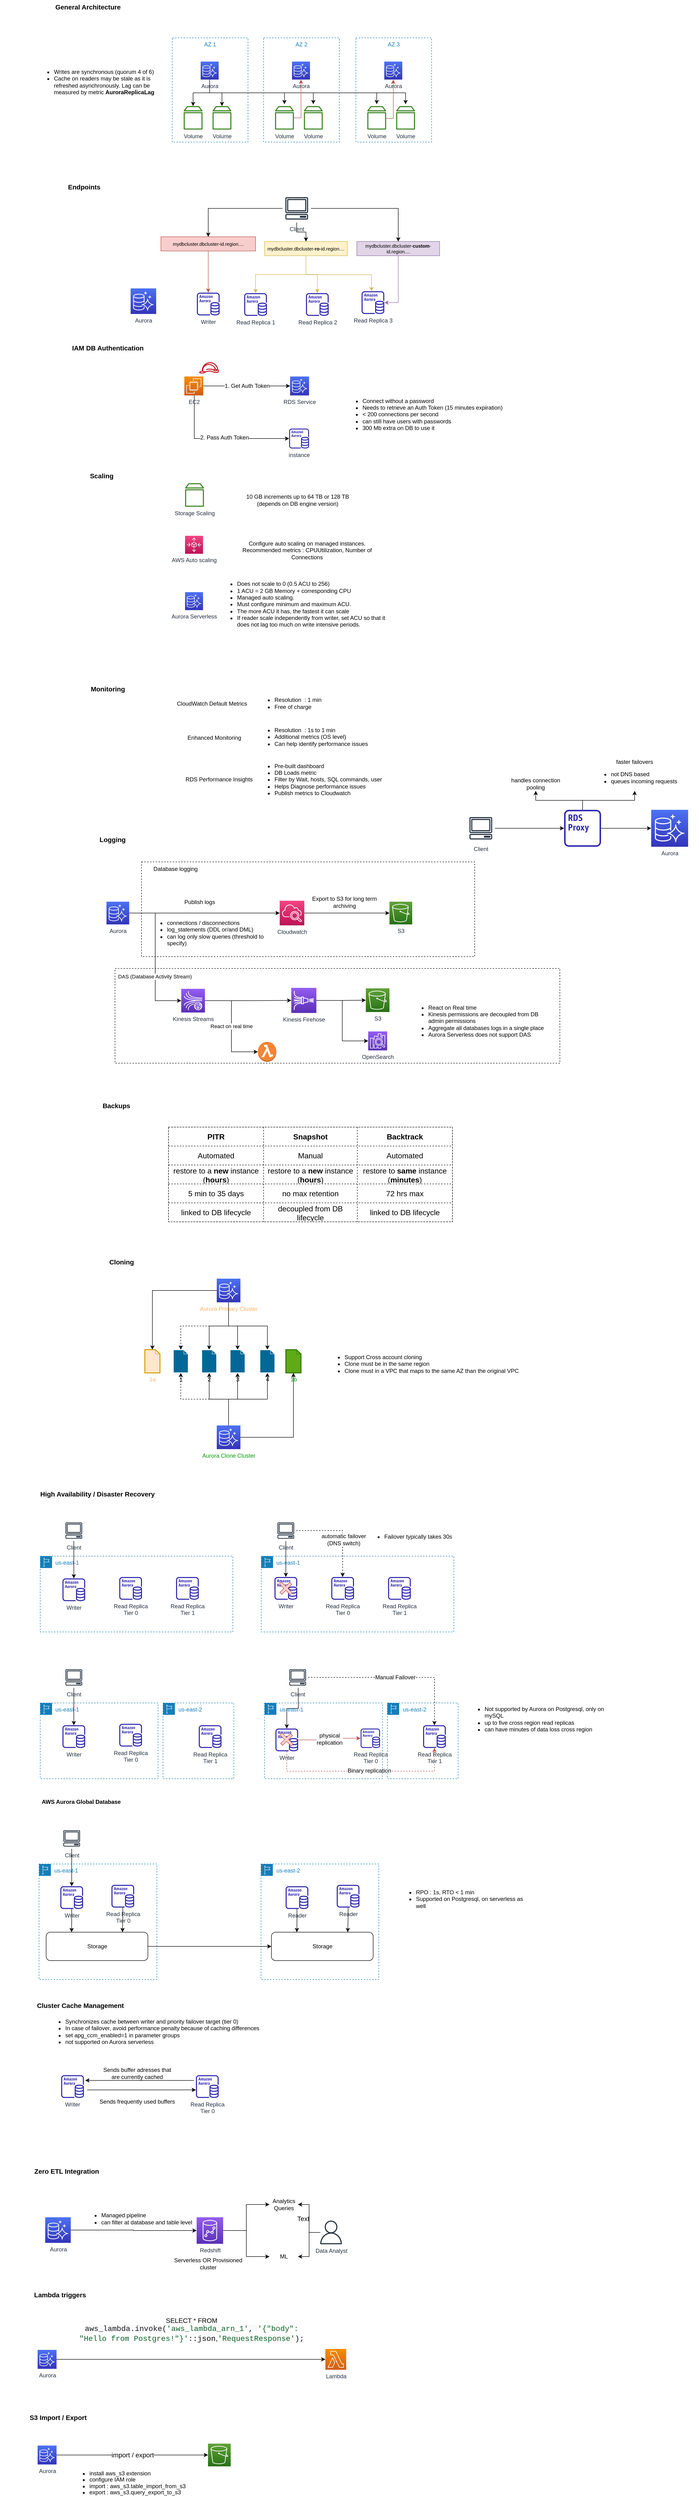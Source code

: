 <mxfile version="20.8.16" type="device"><diagram name="Page-1" id="Q6ml3-hBe_hFO2u9gaih"><mxGraphModel dx="2103" dy="3040" grid="1" gridSize="10" guides="1" tooltips="1" connect="1" arrows="1" fold="1" page="1" pageScale="1" pageWidth="827" pageHeight="1169" math="0" shadow="0"><root><mxCell id="0"/><mxCell id="1" parent="0"/><mxCell id="7JX_YpENttwIk4AB1Mbf-36" value="" style="rounded=0;whiteSpace=wrap;html=1;fillColor=none;dashed=1;" parent="1" vertex="1"><mxGeometry x="117" y="605" width="940" height="200" as="geometry"/></mxCell><mxCell id="7JX_YpENttwIk4AB1Mbf-1" value="Aurora" style="sketch=0;points=[[0,0,0],[0.25,0,0],[0.5,0,0],[0.75,0,0],[1,0,0],[0,1,0],[0.25,1,0],[0.5,1,0],[0.75,1,0],[1,1,0],[0,0.25,0],[0,0.5,0],[0,0.75,0],[1,0.25,0],[1,0.5,0],[1,0.75,0]];outlineConnect=0;fontColor=#232F3E;gradientColor=#4D72F3;gradientDirection=north;fillColor=#3334B9;strokeColor=#ffffff;dashed=0;verticalLabelPosition=bottom;verticalAlign=top;align=center;html=1;fontSize=12;fontStyle=0;aspect=fixed;shape=mxgraph.aws4.resourceIcon;resIcon=mxgraph.aws4.aurora;" parent="1" vertex="1"><mxGeometry x="1250" y="270" width="78" height="78" as="geometry"/></mxCell><mxCell id="7JX_YpENttwIk4AB1Mbf-4" style="edgeStyle=orthogonalEdgeStyle;rounded=0;orthogonalLoop=1;jettySize=auto;html=1;entryX=0;entryY=0.5;entryDx=0;entryDy=0;entryPerimeter=0;" parent="1" source="7JX_YpENttwIk4AB1Mbf-2" target="7JX_YpENttwIk4AB1Mbf-1" edge="1"><mxGeometry relative="1" as="geometry"/></mxCell><mxCell id="7JX_YpENttwIk4AB1Mbf-8" style="edgeStyle=orthogonalEdgeStyle;rounded=0;orthogonalLoop=1;jettySize=auto;html=1;entryX=0.5;entryY=1;entryDx=0;entryDy=0;" parent="1" source="7JX_YpENttwIk4AB1Mbf-2" target="7JX_YpENttwIk4AB1Mbf-7" edge="1"><mxGeometry relative="1" as="geometry"/></mxCell><mxCell id="7JX_YpENttwIk4AB1Mbf-10" style="edgeStyle=orthogonalEdgeStyle;rounded=0;orthogonalLoop=1;jettySize=auto;html=1;" parent="1" source="7JX_YpENttwIk4AB1Mbf-2" target="7JX_YpENttwIk4AB1Mbf-9" edge="1"><mxGeometry relative="1" as="geometry"/></mxCell><mxCell id="7JX_YpENttwIk4AB1Mbf-2" value="" style="sketch=0;outlineConnect=0;fontColor=#232F3E;gradientColor=none;fillColor=#2E27AD;strokeColor=none;dashed=0;verticalLabelPosition=bottom;verticalAlign=top;align=center;html=1;fontSize=12;fontStyle=0;aspect=fixed;pointerEvents=1;shape=mxgraph.aws4.rds_proxy_alt;" parent="1" vertex="1"><mxGeometry x="1066" y="270" width="78" height="78" as="geometry"/></mxCell><mxCell id="7JX_YpENttwIk4AB1Mbf-6" style="edgeStyle=orthogonalEdgeStyle;rounded=0;orthogonalLoop=1;jettySize=auto;html=1;" parent="1" source="7JX_YpENttwIk4AB1Mbf-5" target="7JX_YpENttwIk4AB1Mbf-2" edge="1"><mxGeometry relative="1" as="geometry"/></mxCell><mxCell id="7JX_YpENttwIk4AB1Mbf-5" value="Client" style="sketch=0;outlineConnect=0;fontColor=#232F3E;gradientColor=none;strokeColor=#232F3E;fillColor=#ffffff;dashed=0;verticalLabelPosition=bottom;verticalAlign=top;align=center;html=1;fontSize=12;fontStyle=0;aspect=fixed;shape=mxgraph.aws4.resourceIcon;resIcon=mxgraph.aws4.client;" parent="1" vertex="1"><mxGeometry x="860" y="279" width="60" height="60" as="geometry"/></mxCell><mxCell id="7JX_YpENttwIk4AB1Mbf-7" value="handles connection pooling" style="text;html=1;strokeColor=none;fillColor=none;align=center;verticalAlign=middle;whiteSpace=wrap;rounded=0;" parent="1" vertex="1"><mxGeometry x="946" y="200" width="120" height="30" as="geometry"/></mxCell><mxCell id="7JX_YpENttwIk4AB1Mbf-9" value="faster failovers &lt;br&gt;&lt;ul&gt;&lt;li style=&quot;text-align: left;&quot;&gt;not DNS based&lt;/li&gt;&lt;li style=&quot;text-align: left;&quot;&gt;queues incoming requests&lt;br&gt;&lt;/li&gt;&lt;/ul&gt;" style="text;html=1;strokeColor=none;fillColor=none;align=center;verticalAlign=middle;whiteSpace=wrap;rounded=0;" parent="1" vertex="1"><mxGeometry x="1080" y="160" width="270" height="70" as="geometry"/></mxCell><mxCell id="7JX_YpENttwIk4AB1Mbf-13" style="edgeStyle=orthogonalEdgeStyle;rounded=0;orthogonalLoop=1;jettySize=auto;html=1;entryX=0;entryY=0.5;entryDx=0;entryDy=0;entryPerimeter=0;" parent="1" source="7JX_YpENttwIk4AB1Mbf-11" target="7JX_YpENttwIk4AB1Mbf-12" edge="1"><mxGeometry relative="1" as="geometry"/></mxCell><mxCell id="7JX_YpENttwIk4AB1Mbf-22" style="edgeStyle=orthogonalEdgeStyle;rounded=0;orthogonalLoop=1;jettySize=auto;html=1;entryX=0;entryY=0.5;entryDx=0;entryDy=0;entryPerimeter=0;" parent="1" source="7JX_YpENttwIk4AB1Mbf-11" target="7JX_YpENttwIk4AB1Mbf-21" edge="1"><mxGeometry relative="1" as="geometry"/></mxCell><mxCell id="7JX_YpENttwIk4AB1Mbf-23" value="DAS (Database Activity Stream)" style="edgeLabel;html=1;align=center;verticalAlign=middle;resizable=0;points=[];" parent="7JX_YpENttwIk4AB1Mbf-22" vertex="1" connectable="0"><mxGeometry x="0.277" y="-1" relative="1" as="geometry"><mxPoint as="offset"/></mxGeometry></mxCell><mxCell id="7JX_YpENttwIk4AB1Mbf-11" value="Aurora" style="sketch=0;points=[[0,0,0],[0.25,0,0],[0.5,0,0],[0.75,0,0],[1,0,0],[0,1,0],[0.25,1,0],[0.5,1,0],[0.75,1,0],[1,1,0],[0,0.25,0],[0,0.5,0],[0,0.75,0],[1,0.25,0],[1,0.5,0],[1,0.75,0]];outlineConnect=0;fontColor=#232F3E;gradientColor=#4D72F3;gradientDirection=north;fillColor=#3334B9;strokeColor=#ffffff;dashed=0;verticalLabelPosition=bottom;verticalAlign=top;align=center;html=1;fontSize=12;fontStyle=0;aspect=fixed;shape=mxgraph.aws4.resourceIcon;resIcon=mxgraph.aws4.aurora;" parent="1" vertex="1"><mxGeometry x="99" y="464" width="48" height="48" as="geometry"/></mxCell><mxCell id="7JX_YpENttwIk4AB1Mbf-19" style="edgeStyle=orthogonalEdgeStyle;rounded=0;orthogonalLoop=1;jettySize=auto;html=1;entryX=0;entryY=0.5;entryDx=0;entryDy=0;entryPerimeter=0;" parent="1" source="7JX_YpENttwIk4AB1Mbf-12" target="7JX_YpENttwIk4AB1Mbf-18" edge="1"><mxGeometry relative="1" as="geometry"/></mxCell><mxCell id="7JX_YpENttwIk4AB1Mbf-12" value="Cloudwatch" style="sketch=0;points=[[0,0,0],[0.25,0,0],[0.5,0,0],[0.75,0,0],[1,0,0],[0,1,0],[0.25,1,0],[0.5,1,0],[0.75,1,0],[1,1,0],[0,0.25,0],[0,0.5,0],[0,0.75,0],[1,0.25,0],[1,0.5,0],[1,0.75,0]];points=[[0,0,0],[0.25,0,0],[0.5,0,0],[0.75,0,0],[1,0,0],[0,1,0],[0.25,1,0],[0.5,1,0],[0.75,1,0],[1,1,0],[0,0.25,0],[0,0.5,0],[0,0.75,0],[1,0.25,0],[1,0.5,0],[1,0.75,0]];outlineConnect=0;fontColor=#232F3E;gradientColor=#F34482;gradientDirection=north;fillColor=#BC1356;strokeColor=#ffffff;dashed=0;verticalLabelPosition=bottom;verticalAlign=top;align=center;html=1;fontSize=12;fontStyle=0;aspect=fixed;shape=mxgraph.aws4.resourceIcon;resIcon=mxgraph.aws4.cloudwatch_2;" parent="1" vertex="1"><mxGeometry x="465" y="462" width="52" height="52" as="geometry"/></mxCell><mxCell id="7JX_YpENttwIk4AB1Mbf-14" value="Publish logs" style="text;html=1;strokeColor=none;fillColor=none;align=center;verticalAlign=middle;whiteSpace=wrap;rounded=0;" parent="1" vertex="1"><mxGeometry x="221" y="450" width="150" height="30" as="geometry"/></mxCell><mxCell id="7JX_YpENttwIk4AB1Mbf-17" value="&lt;ul&gt;&lt;li&gt;connections / disconnections&lt;/li&gt;&lt;li&gt;log_statements (DDL or/and DML)&lt;/li&gt;&lt;li&gt;can log only slow queries (threshold to specify)&lt;/li&gt;&lt;/ul&gt;" style="text;html=1;strokeColor=none;fillColor=none;align=left;verticalAlign=middle;whiteSpace=wrap;rounded=0;" parent="1" vertex="1"><mxGeometry x="185" y="500" width="280" height="60" as="geometry"/></mxCell><mxCell id="7JX_YpENttwIk4AB1Mbf-18" value="S3" style="sketch=0;points=[[0,0,0],[0.25,0,0],[0.5,0,0],[0.75,0,0],[1,0,0],[0,1,0],[0.25,1,0],[0.5,1,0],[0.75,1,0],[1,1,0],[0,0.25,0],[0,0.5,0],[0,0.75,0],[1,0.25,0],[1,0.5,0],[1,0.75,0]];outlineConnect=0;fontColor=#232F3E;gradientColor=#60A337;gradientDirection=north;fillColor=#277116;strokeColor=#ffffff;dashed=0;verticalLabelPosition=bottom;verticalAlign=top;align=center;html=1;fontSize=12;fontStyle=0;aspect=fixed;shape=mxgraph.aws4.resourceIcon;resIcon=mxgraph.aws4.s3;" parent="1" vertex="1"><mxGeometry x="697" y="464" width="48" height="48" as="geometry"/></mxCell><mxCell id="7JX_YpENttwIk4AB1Mbf-20" value="Export to S3 for long term archiving" style="text;html=1;strokeColor=none;fillColor=none;align=center;verticalAlign=middle;whiteSpace=wrap;rounded=0;" parent="1" vertex="1"><mxGeometry x="527" y="450" width="150" height="30" as="geometry"/></mxCell><mxCell id="7JX_YpENttwIk4AB1Mbf-25" style="edgeStyle=orthogonalEdgeStyle;rounded=0;orthogonalLoop=1;jettySize=auto;html=1;entryX=0;entryY=0.5;entryDx=0;entryDy=0;entryPerimeter=0;" parent="1" source="7JX_YpENttwIk4AB1Mbf-21" target="7JX_YpENttwIk4AB1Mbf-24" edge="1"><mxGeometry relative="1" as="geometry"/></mxCell><mxCell id="7JX_YpENttwIk4AB1Mbf-27" value="React on real time" style="edgeStyle=orthogonalEdgeStyle;rounded=0;orthogonalLoop=1;jettySize=auto;html=1;entryX=0;entryY=0.5;entryDx=0;entryDy=0;entryPerimeter=0;" parent="1" source="7JX_YpENttwIk4AB1Mbf-21" target="7JX_YpENttwIk4AB1Mbf-26" edge="1"><mxGeometry relative="1" as="geometry"/></mxCell><mxCell id="7JX_YpENttwIk4AB1Mbf-21" value="Kinesis Streams" style="sketch=0;points=[[0,0,0],[0.25,0,0],[0.5,0,0],[0.75,0,0],[1,0,0],[0,1,0],[0.25,1,0],[0.5,1,0],[0.75,1,0],[1,1,0],[0,0.25,0],[0,0.5,0],[0,0.75,0],[1,0.25,0],[1,0.5,0],[1,0.75,0]];outlineConnect=0;fontColor=#232F3E;gradientColor=#945DF2;gradientDirection=north;fillColor=#5A30B5;strokeColor=#ffffff;dashed=0;verticalLabelPosition=bottom;verticalAlign=top;align=center;html=1;fontSize=12;fontStyle=0;aspect=fixed;shape=mxgraph.aws4.resourceIcon;resIcon=mxgraph.aws4.kinesis_data_streams;" parent="1" vertex="1"><mxGeometry x="257" y="648" width="50" height="50" as="geometry"/></mxCell><mxCell id="7JX_YpENttwIk4AB1Mbf-29" style="edgeStyle=orthogonalEdgeStyle;rounded=0;orthogonalLoop=1;jettySize=auto;html=1;entryX=0;entryY=0.5;entryDx=0;entryDy=0;entryPerimeter=0;" parent="1" source="7JX_YpENttwIk4AB1Mbf-24" target="7JX_YpENttwIk4AB1Mbf-28" edge="1"><mxGeometry relative="1" as="geometry"/></mxCell><mxCell id="7JX_YpENttwIk4AB1Mbf-31" style="edgeStyle=orthogonalEdgeStyle;rounded=0;orthogonalLoop=1;jettySize=auto;html=1;entryX=0;entryY=0.5;entryDx=0;entryDy=0;entryPerimeter=0;" parent="1" source="7JX_YpENttwIk4AB1Mbf-24" target="7JX_YpENttwIk4AB1Mbf-30" edge="1"><mxGeometry relative="1" as="geometry"/></mxCell><mxCell id="7JX_YpENttwIk4AB1Mbf-24" value="Kinesis Firehose" style="sketch=0;points=[[0,0,0],[0.25,0,0],[0.5,0,0],[0.75,0,0],[1,0,0],[0,1,0],[0.25,1,0],[0.5,1,0],[0.75,1,0],[1,1,0],[0,0.25,0],[0,0.5,0],[0,0.75,0],[1,0.25,0],[1,0.5,0],[1,0.75,0]];outlineConnect=0;fontColor=#232F3E;gradientColor=#945DF2;gradientDirection=north;fillColor=#5A30B5;strokeColor=#ffffff;dashed=0;verticalLabelPosition=bottom;verticalAlign=top;align=center;html=1;fontSize=12;fontStyle=0;aspect=fixed;shape=mxgraph.aws4.resourceIcon;resIcon=mxgraph.aws4.kinesis_data_firehose;" parent="1" vertex="1"><mxGeometry x="489.5" y="646" width="53" height="53" as="geometry"/></mxCell><mxCell id="7JX_YpENttwIk4AB1Mbf-26" value="" style="outlineConnect=0;dashed=0;verticalLabelPosition=bottom;verticalAlign=top;align=center;html=1;shape=mxgraph.aws3.lambda_function;fillColor=#F58534;gradientColor=none;" parent="1" vertex="1"><mxGeometry x="419" y="760" width="39" height="42" as="geometry"/></mxCell><mxCell id="7JX_YpENttwIk4AB1Mbf-28" value="S3" style="sketch=0;points=[[0,0,0],[0.25,0,0],[0.5,0,0],[0.75,0,0],[1,0,0],[0,1,0],[0.25,1,0],[0.5,1,0],[0.75,1,0],[1,1,0],[0,0.25,0],[0,0.5,0],[0,0.75,0],[1,0.25,0],[1,0.5,0],[1,0.75,0]];outlineConnect=0;fontColor=#232F3E;gradientColor=#60A337;gradientDirection=north;fillColor=#277116;strokeColor=#ffffff;dashed=0;verticalLabelPosition=bottom;verticalAlign=top;align=center;html=1;fontSize=12;fontStyle=0;aspect=fixed;shape=mxgraph.aws4.resourceIcon;resIcon=mxgraph.aws4.s3;" parent="1" vertex="1"><mxGeometry x="647" y="647" width="50" height="50" as="geometry"/></mxCell><mxCell id="7JX_YpENttwIk4AB1Mbf-30" value="OpenSearch" style="sketch=0;points=[[0,0,0],[0.25,0,0],[0.5,0,0],[0.75,0,0],[1,0,0],[0,1,0],[0.25,1,0],[0.5,1,0],[0.75,1,0],[1,1,0],[0,0.25,0],[0,0.5,0],[0,0.75,0],[1,0.25,0],[1,0.5,0],[1,0.75,0]];outlineConnect=0;fontColor=#232F3E;gradientColor=#945DF2;gradientDirection=north;fillColor=#5A30B5;strokeColor=#ffffff;dashed=0;verticalLabelPosition=bottom;verticalAlign=top;align=center;html=1;fontSize=12;fontStyle=0;aspect=fixed;shape=mxgraph.aws4.resourceIcon;resIcon=mxgraph.aws4.elasticsearch_service;" parent="1" vertex="1"><mxGeometry x="652" y="738" width="40" height="40" as="geometry"/></mxCell><mxCell id="7JX_YpENttwIk4AB1Mbf-33" value="&lt;ul&gt;&lt;li&gt;React on Real time&lt;/li&gt;&lt;li&gt;Kinesis permissions are decoupled from DB admin permissions&lt;/li&gt;&lt;li&gt;Aggregate all databases logs in a single place&lt;/li&gt;&lt;li&gt;Aurora Serverless does not support DAS&lt;/li&gt;&lt;/ul&gt;" style="text;html=1;strokeColor=none;fillColor=none;align=left;verticalAlign=middle;whiteSpace=wrap;rounded=0;" parent="1" vertex="1"><mxGeometry x="737" y="672" width="310" height="88" as="geometry"/></mxCell><mxCell id="7JX_YpENttwIk4AB1Mbf-34" value="" style="rounded=0;whiteSpace=wrap;html=1;fillColor=none;dashed=1;" parent="1" vertex="1"><mxGeometry x="173" y="380" width="704" height="200" as="geometry"/></mxCell><mxCell id="7JX_YpENttwIk4AB1Mbf-35" value="Database logging" style="text;html=1;strokeColor=none;fillColor=none;align=center;verticalAlign=middle;whiteSpace=wrap;rounded=0;" parent="1" vertex="1"><mxGeometry x="173" y="380" width="144" height="30" as="geometry"/></mxCell><mxCell id="7JX_YpENttwIk4AB1Mbf-43" value="" style="shape=table;startSize=0;container=1;collapsible=0;childLayout=tableLayout;fontSize=16;dashed=1;fillColor=none;" parent="1" vertex="1"><mxGeometry x="230" y="940" width="600" height="200" as="geometry"/></mxCell><mxCell id="7JX_YpENttwIk4AB1Mbf-44" value="" style="shape=tableRow;horizontal=0;startSize=0;swimlaneHead=0;swimlaneBody=0;strokeColor=inherit;top=0;left=0;bottom=0;right=0;collapsible=0;dropTarget=0;fillColor=none;points=[[0,0.5],[1,0.5]];portConstraint=eastwest;fontSize=16;dashed=1;" parent="7JX_YpENttwIk4AB1Mbf-43" vertex="1"><mxGeometry width="600" height="40" as="geometry"/></mxCell><mxCell id="7JX_YpENttwIk4AB1Mbf-45" value="&lt;b&gt;PITR&lt;/b&gt;" style="shape=partialRectangle;html=1;whiteSpace=wrap;connectable=0;strokeColor=inherit;overflow=hidden;fillColor=none;top=0;left=0;bottom=0;right=0;pointerEvents=1;fontSize=16;dashed=1;" parent="7JX_YpENttwIk4AB1Mbf-44" vertex="1"><mxGeometry width="201" height="40" as="geometry"><mxRectangle width="201" height="40" as="alternateBounds"/></mxGeometry></mxCell><mxCell id="7JX_YpENttwIk4AB1Mbf-46" value="&lt;b&gt;Snapshot&lt;/b&gt;" style="shape=partialRectangle;html=1;whiteSpace=wrap;connectable=0;strokeColor=inherit;overflow=hidden;fillColor=none;top=0;left=0;bottom=0;right=0;pointerEvents=1;fontSize=16;dashed=1;" parent="7JX_YpENttwIk4AB1Mbf-44" vertex="1"><mxGeometry x="201" width="198" height="40" as="geometry"><mxRectangle width="198" height="40" as="alternateBounds"/></mxGeometry></mxCell><mxCell id="7JX_YpENttwIk4AB1Mbf-47" value="&lt;b&gt;Backtrack&lt;/b&gt;" style="shape=partialRectangle;html=1;whiteSpace=wrap;connectable=0;strokeColor=inherit;overflow=hidden;fillColor=none;top=0;left=0;bottom=0;right=0;pointerEvents=1;fontSize=16;dashed=1;" parent="7JX_YpENttwIk4AB1Mbf-44" vertex="1"><mxGeometry x="399" width="201" height="40" as="geometry"><mxRectangle width="201" height="40" as="alternateBounds"/></mxGeometry></mxCell><mxCell id="7JX_YpENttwIk4AB1Mbf-48" value="" style="shape=tableRow;horizontal=0;startSize=0;swimlaneHead=0;swimlaneBody=0;strokeColor=inherit;top=0;left=0;bottom=0;right=0;collapsible=0;dropTarget=0;fillColor=none;points=[[0,0.5],[1,0.5]];portConstraint=eastwest;fontSize=16;dashed=1;" parent="7JX_YpENttwIk4AB1Mbf-43" vertex="1"><mxGeometry y="40" width="600" height="40" as="geometry"/></mxCell><mxCell id="7JX_YpENttwIk4AB1Mbf-49" value="Automated" style="shape=partialRectangle;html=1;whiteSpace=wrap;connectable=0;strokeColor=inherit;overflow=hidden;fillColor=none;top=0;left=0;bottom=0;right=0;pointerEvents=1;fontSize=16;dashed=1;" parent="7JX_YpENttwIk4AB1Mbf-48" vertex="1"><mxGeometry width="201" height="40" as="geometry"><mxRectangle width="201" height="40" as="alternateBounds"/></mxGeometry></mxCell><mxCell id="7JX_YpENttwIk4AB1Mbf-50" value="Manual" style="shape=partialRectangle;html=1;whiteSpace=wrap;connectable=0;strokeColor=inherit;overflow=hidden;fillColor=none;top=0;left=0;bottom=0;right=0;pointerEvents=1;fontSize=16;dashed=1;" parent="7JX_YpENttwIk4AB1Mbf-48" vertex="1"><mxGeometry x="201" width="198" height="40" as="geometry"><mxRectangle width="198" height="40" as="alternateBounds"/></mxGeometry></mxCell><mxCell id="7JX_YpENttwIk4AB1Mbf-51" value="Automated" style="shape=partialRectangle;html=1;whiteSpace=wrap;connectable=0;strokeColor=inherit;overflow=hidden;fillColor=none;top=0;left=0;bottom=0;right=0;pointerEvents=1;fontSize=16;dashed=1;" parent="7JX_YpENttwIk4AB1Mbf-48" vertex="1"><mxGeometry x="399" width="201" height="40" as="geometry"><mxRectangle width="201" height="40" as="alternateBounds"/></mxGeometry></mxCell><mxCell id="7JX_YpENttwIk4AB1Mbf-52" value="" style="shape=tableRow;horizontal=0;startSize=0;swimlaneHead=0;swimlaneBody=0;strokeColor=inherit;top=0;left=0;bottom=0;right=0;collapsible=0;dropTarget=0;fillColor=none;points=[[0,0.5],[1,0.5]];portConstraint=eastwest;fontSize=16;dashed=1;" parent="7JX_YpENttwIk4AB1Mbf-43" vertex="1"><mxGeometry y="80" width="600" height="40" as="geometry"/></mxCell><mxCell id="7JX_YpENttwIk4AB1Mbf-53" value="restore to a &lt;b&gt;new &lt;/b&gt;instance (&lt;b&gt;hours&lt;/b&gt;)" style="shape=partialRectangle;html=1;whiteSpace=wrap;connectable=0;strokeColor=inherit;overflow=hidden;fillColor=none;top=0;left=0;bottom=0;right=0;pointerEvents=1;fontSize=16;dashed=1;" parent="7JX_YpENttwIk4AB1Mbf-52" vertex="1"><mxGeometry width="201" height="40" as="geometry"><mxRectangle width="201" height="40" as="alternateBounds"/></mxGeometry></mxCell><mxCell id="7JX_YpENttwIk4AB1Mbf-54" value="restore to a &lt;b&gt;new &lt;/b&gt;instance (&lt;b&gt;hours&lt;/b&gt;)" style="shape=partialRectangle;html=1;whiteSpace=wrap;connectable=0;strokeColor=inherit;overflow=hidden;fillColor=none;top=0;left=0;bottom=0;right=0;pointerEvents=1;fontSize=16;dashed=1;" parent="7JX_YpENttwIk4AB1Mbf-52" vertex="1"><mxGeometry x="201" width="198" height="40" as="geometry"><mxRectangle width="198" height="40" as="alternateBounds"/></mxGeometry></mxCell><mxCell id="7JX_YpENttwIk4AB1Mbf-55" value="restore to &lt;b&gt;same &lt;/b&gt;instance (&lt;b&gt;minutes&lt;/b&gt;)" style="shape=partialRectangle;html=1;whiteSpace=wrap;connectable=0;strokeColor=inherit;overflow=hidden;fillColor=none;top=0;left=0;bottom=0;right=0;pointerEvents=1;fontSize=16;dashed=1;" parent="7JX_YpENttwIk4AB1Mbf-52" vertex="1"><mxGeometry x="399" width="201" height="40" as="geometry"><mxRectangle width="201" height="40" as="alternateBounds"/></mxGeometry></mxCell><mxCell id="7JX_YpENttwIk4AB1Mbf-67" style="shape=tableRow;horizontal=0;startSize=0;swimlaneHead=0;swimlaneBody=0;strokeColor=inherit;top=0;left=0;bottom=0;right=0;collapsible=0;dropTarget=0;fillColor=none;points=[[0,0.5],[1,0.5]];portConstraint=eastwest;fontSize=16;dashed=1;" parent="7JX_YpENttwIk4AB1Mbf-43" vertex="1"><mxGeometry y="120" width="600" height="40" as="geometry"/></mxCell><mxCell id="7JX_YpENttwIk4AB1Mbf-68" value="5 min to 35 days" style="shape=partialRectangle;html=1;whiteSpace=wrap;connectable=0;strokeColor=inherit;overflow=hidden;fillColor=none;top=0;left=0;bottom=0;right=0;pointerEvents=1;fontSize=16;dashed=1;" parent="7JX_YpENttwIk4AB1Mbf-67" vertex="1"><mxGeometry width="201" height="40" as="geometry"><mxRectangle width="201" height="40" as="alternateBounds"/></mxGeometry></mxCell><mxCell id="7JX_YpENttwIk4AB1Mbf-69" value="no max retention" style="shape=partialRectangle;html=1;whiteSpace=wrap;connectable=0;strokeColor=inherit;overflow=hidden;fillColor=none;top=0;left=0;bottom=0;right=0;pointerEvents=1;fontSize=16;dashed=1;" parent="7JX_YpENttwIk4AB1Mbf-67" vertex="1"><mxGeometry x="201" width="198" height="40" as="geometry"><mxRectangle width="198" height="40" as="alternateBounds"/></mxGeometry></mxCell><mxCell id="7JX_YpENttwIk4AB1Mbf-70" value="72 hrs max" style="shape=partialRectangle;html=1;whiteSpace=wrap;connectable=0;strokeColor=inherit;overflow=hidden;fillColor=none;top=0;left=0;bottom=0;right=0;pointerEvents=1;fontSize=16;dashed=1;" parent="7JX_YpENttwIk4AB1Mbf-67" vertex="1"><mxGeometry x="399" width="201" height="40" as="geometry"><mxRectangle width="201" height="40" as="alternateBounds"/></mxGeometry></mxCell><mxCell id="7JX_YpENttwIk4AB1Mbf-63" style="shape=tableRow;horizontal=0;startSize=0;swimlaneHead=0;swimlaneBody=0;strokeColor=inherit;top=0;left=0;bottom=0;right=0;collapsible=0;dropTarget=0;fillColor=none;points=[[0,0.5],[1,0.5]];portConstraint=eastwest;fontSize=16;dashed=1;" parent="7JX_YpENttwIk4AB1Mbf-43" vertex="1"><mxGeometry y="160" width="600" height="40" as="geometry"/></mxCell><mxCell id="7JX_YpENttwIk4AB1Mbf-64" value="linked to DB lifecycle" style="shape=partialRectangle;html=1;whiteSpace=wrap;connectable=0;strokeColor=inherit;overflow=hidden;fillColor=none;top=0;left=0;bottom=0;right=0;pointerEvents=1;fontSize=16;dashed=1;" parent="7JX_YpENttwIk4AB1Mbf-63" vertex="1"><mxGeometry width="201" height="40" as="geometry"><mxRectangle width="201" height="40" as="alternateBounds"/></mxGeometry></mxCell><mxCell id="7JX_YpENttwIk4AB1Mbf-65" value="decoupled from DB lifecycle" style="shape=partialRectangle;html=1;whiteSpace=wrap;connectable=0;strokeColor=inherit;overflow=hidden;fillColor=none;top=0;left=0;bottom=0;right=0;pointerEvents=1;fontSize=16;dashed=1;" parent="7JX_YpENttwIk4AB1Mbf-63" vertex="1"><mxGeometry x="201" width="198" height="40" as="geometry"><mxRectangle width="198" height="40" as="alternateBounds"/></mxGeometry></mxCell><mxCell id="7JX_YpENttwIk4AB1Mbf-66" value="linked to DB lifecycle" style="shape=partialRectangle;html=1;whiteSpace=wrap;connectable=0;strokeColor=inherit;overflow=hidden;fillColor=none;top=0;left=0;bottom=0;right=0;pointerEvents=1;fontSize=16;dashed=1;" parent="7JX_YpENttwIk4AB1Mbf-63" vertex="1"><mxGeometry x="399" width="201" height="40" as="geometry"><mxRectangle width="201" height="40" as="alternateBounds"/></mxGeometry></mxCell><mxCell id="7JX_YpENttwIk4AB1Mbf-81" style="edgeStyle=orthogonalEdgeStyle;rounded=0;orthogonalLoop=1;jettySize=auto;html=1;entryX=0.5;entryY=0;entryDx=0;entryDy=0;entryPerimeter=0;fontColor=#009900;" parent="1" source="7JX_YpENttwIk4AB1Mbf-71" target="7JX_YpENttwIk4AB1Mbf-79" edge="1"><mxGeometry relative="1" as="geometry"/></mxCell><mxCell id="7JX_YpENttwIk4AB1Mbf-82" style="edgeStyle=orthogonalEdgeStyle;rounded=0;orthogonalLoop=1;jettySize=auto;html=1;entryX=0.5;entryY=0;entryDx=0;entryDy=0;entryPerimeter=0;fontColor=#009900;" parent="1" source="7JX_YpENttwIk4AB1Mbf-71" target="7JX_YpENttwIk4AB1Mbf-74" edge="1"><mxGeometry relative="1" as="geometry"/></mxCell><mxCell id="7JX_YpENttwIk4AB1Mbf-83" style="edgeStyle=orthogonalEdgeStyle;rounded=0;orthogonalLoop=1;jettySize=auto;html=1;entryX=0.5;entryY=0;entryDx=0;entryDy=0;entryPerimeter=0;fontColor=#009900;" parent="1" source="7JX_YpENttwIk4AB1Mbf-71" target="7JX_YpENttwIk4AB1Mbf-75" edge="1"><mxGeometry relative="1" as="geometry"/></mxCell><mxCell id="7JX_YpENttwIk4AB1Mbf-84" style="edgeStyle=orthogonalEdgeStyle;rounded=0;orthogonalLoop=1;jettySize=auto;html=1;entryX=0.5;entryY=0;entryDx=0;entryDy=0;entryPerimeter=0;fontColor=#009900;exitX=0.5;exitY=1;exitDx=0;exitDy=0;exitPerimeter=0;" parent="1" source="7JX_YpENttwIk4AB1Mbf-71" target="7JX_YpENttwIk4AB1Mbf-76" edge="1"><mxGeometry relative="1" as="geometry"/></mxCell><mxCell id="7JX_YpENttwIk4AB1Mbf-89" style="edgeStyle=orthogonalEdgeStyle;rounded=0;orthogonalLoop=1;jettySize=auto;html=1;entryX=0.5;entryY=0;entryDx=0;entryDy=0;entryPerimeter=0;fontColor=#FFB366;dashed=1;exitX=0.5;exitY=1;exitDx=0;exitDy=0;exitPerimeter=0;" parent="1" source="7JX_YpENttwIk4AB1Mbf-71" target="7JX_YpENttwIk4AB1Mbf-73" edge="1"><mxGeometry relative="1" as="geometry"/></mxCell><mxCell id="7JX_YpENttwIk4AB1Mbf-71" value="&lt;font color=&quot;#ffb366&quot;&gt;Aurora Primary Cluster&lt;/font&gt;" style="sketch=0;points=[[0,0,0],[0.25,0,0],[0.5,0,0],[0.75,0,0],[1,0,0],[0,1,0],[0.25,1,0],[0.5,1,0],[0.75,1,0],[1,1,0],[0,0.25,0],[0,0.5,0],[0,0.75,0],[1,0.25,0],[1,0.5,0],[1,0.75,0]];outlineConnect=0;fontColor=#232F3E;gradientColor=#4D72F3;gradientDirection=north;fillColor=#3334B9;strokeColor=#ffffff;dashed=0;verticalLabelPosition=bottom;verticalAlign=top;align=center;html=1;fontSize=12;fontStyle=0;aspect=fixed;shape=mxgraph.aws4.resourceIcon;resIcon=mxgraph.aws4.aurora;" parent="1" vertex="1"><mxGeometry x="332" y="1260" width="50" height="50" as="geometry"/></mxCell><mxCell id="7JX_YpENttwIk4AB1Mbf-85" style="edgeStyle=orthogonalEdgeStyle;rounded=0;orthogonalLoop=1;jettySize=auto;html=1;entryX=0.5;entryY=1;entryDx=0;entryDy=0;entryPerimeter=0;fontColor=#009900;" parent="1" source="7JX_YpENttwIk4AB1Mbf-72" target="7JX_YpENttwIk4AB1Mbf-74" edge="1"><mxGeometry relative="1" as="geometry"/></mxCell><mxCell id="7JX_YpENttwIk4AB1Mbf-86" style="edgeStyle=orthogonalEdgeStyle;rounded=0;orthogonalLoop=1;jettySize=auto;html=1;fontColor=#009900;" parent="1" source="7JX_YpENttwIk4AB1Mbf-72" target="7JX_YpENttwIk4AB1Mbf-75" edge="1"><mxGeometry relative="1" as="geometry"/></mxCell><mxCell id="7JX_YpENttwIk4AB1Mbf-87" style="edgeStyle=orthogonalEdgeStyle;rounded=0;orthogonalLoop=1;jettySize=auto;html=1;entryX=0.5;entryY=1;entryDx=0;entryDy=0;entryPerimeter=0;fontColor=#009900;exitX=0.5;exitY=0;exitDx=0;exitDy=0;exitPerimeter=0;" parent="1" source="7JX_YpENttwIk4AB1Mbf-72" target="7JX_YpENttwIk4AB1Mbf-76" edge="1"><mxGeometry relative="1" as="geometry"/></mxCell><mxCell id="7JX_YpENttwIk4AB1Mbf-88" style="edgeStyle=orthogonalEdgeStyle;rounded=0;orthogonalLoop=1;jettySize=auto;html=1;exitX=1;exitY=0.5;exitDx=0;exitDy=0;exitPerimeter=0;entryX=0.5;entryY=1;entryDx=0;entryDy=0;entryPerimeter=0;fontColor=#009900;" parent="1" source="7JX_YpENttwIk4AB1Mbf-72" target="7JX_YpENttwIk4AB1Mbf-80" edge="1"><mxGeometry relative="1" as="geometry"/></mxCell><mxCell id="7JX_YpENttwIk4AB1Mbf-90" style="edgeStyle=orthogonalEdgeStyle;rounded=0;orthogonalLoop=1;jettySize=auto;html=1;dashed=1;fontColor=#FFB366;exitX=0.5;exitY=0;exitDx=0;exitDy=0;exitPerimeter=0;" parent="1" source="7JX_YpENttwIk4AB1Mbf-72" target="7JX_YpENttwIk4AB1Mbf-73" edge="1"><mxGeometry relative="1" as="geometry"/></mxCell><mxCell id="7JX_YpENttwIk4AB1Mbf-72" value="&lt;font color=&quot;#009900&quot;&gt;Aurora Clone Cluster&lt;/font&gt;" style="sketch=0;points=[[0,0,0],[0.25,0,0],[0.5,0,0],[0.75,0,0],[1,0,0],[0,1,0],[0.25,1,0],[0.5,1,0],[0.75,1,0],[1,1,0],[0,0.25,0],[0,0.5,0],[0,0.75,0],[1,0.25,0],[1,0.5,0],[1,0.75,0]];outlineConnect=0;fontColor=#232F3E;gradientColor=#4D72F3;gradientDirection=north;fillColor=#3334B9;strokeColor=#ffffff;dashed=0;verticalLabelPosition=bottom;verticalAlign=top;align=center;html=1;fontSize=12;fontStyle=0;aspect=fixed;shape=mxgraph.aws4.resourceIcon;resIcon=mxgraph.aws4.aurora;" parent="1" vertex="1"><mxGeometry x="332" y="1570" width="50" height="50" as="geometry"/></mxCell><mxCell id="7JX_YpENttwIk4AB1Mbf-73" value="1" style="shape=mxgraph.cisco.misc.page_icon;html=1;pointerEvents=1;dashed=0;fillColor=#036897;strokeColor=#ffffff;strokeWidth=2;verticalLabelPosition=bottom;verticalAlign=top;align=center;outlineConnect=0;" parent="1" vertex="1"><mxGeometry x="240" y="1410" width="32" height="49" as="geometry"/></mxCell><mxCell id="7JX_YpENttwIk4AB1Mbf-74" value="2" style="shape=mxgraph.cisco.misc.page_icon;html=1;pointerEvents=1;dashed=0;fillColor=#036897;strokeColor=#ffffff;strokeWidth=2;verticalLabelPosition=bottom;verticalAlign=top;align=center;outlineConnect=0;" parent="1" vertex="1"><mxGeometry x="300" y="1410" width="32" height="49" as="geometry"/></mxCell><mxCell id="7JX_YpENttwIk4AB1Mbf-75" value="3" style="shape=mxgraph.cisco.misc.page_icon;html=1;pointerEvents=1;dashed=0;fillColor=#036897;strokeColor=#ffffff;strokeWidth=2;verticalLabelPosition=bottom;verticalAlign=top;align=center;outlineConnect=0;" parent="1" vertex="1"><mxGeometry x="360" y="1410" width="32" height="49" as="geometry"/></mxCell><mxCell id="7JX_YpENttwIk4AB1Mbf-76" value="4" style="shape=mxgraph.cisco.misc.page_icon;html=1;pointerEvents=1;dashed=0;fillColor=#036897;strokeColor=#ffffff;strokeWidth=2;verticalLabelPosition=bottom;verticalAlign=top;align=center;outlineConnect=0;" parent="1" vertex="1"><mxGeometry x="423" y="1410" width="32" height="49" as="geometry"/></mxCell><mxCell id="7JX_YpENttwIk4AB1Mbf-78" value="&lt;ul&gt;&lt;li&gt;Support Cross account cloning&lt;/li&gt;&lt;li&gt;Clone must be in the same region&lt;/li&gt;&lt;li&gt;Clone must in a VPC that maps to the same AZ than the original VPC&lt;/li&gt;&lt;/ul&gt;" style="text;html=1;strokeColor=none;fillColor=none;align=left;verticalAlign=middle;whiteSpace=wrap;rounded=0;" parent="1" vertex="1"><mxGeometry x="560" y="1410" width="440" height="60" as="geometry"/></mxCell><mxCell id="7JX_YpENttwIk4AB1Mbf-79" value="&lt;font color=&quot;#ffb366&quot;&gt;1a&lt;/font&gt;" style="shape=mxgraph.cisco.misc.page_icon;html=1;pointerEvents=1;dashed=0;fillColor=#ffe6cc;strokeColor=#d79b00;strokeWidth=2;verticalLabelPosition=bottom;verticalAlign=top;align=center;outlineConnect=0;" parent="1" vertex="1"><mxGeometry x="180" y="1410" width="32" height="49" as="geometry"/></mxCell><mxCell id="7JX_YpENttwIk4AB1Mbf-80" value="&lt;font color=&quot;#009900&quot;&gt;1b&lt;/font&gt;" style="shape=mxgraph.cisco.misc.page_icon;html=1;pointerEvents=1;dashed=0;fillColor=#60a917;strokeColor=#2D7600;strokeWidth=2;verticalLabelPosition=bottom;verticalAlign=top;align=center;outlineConnect=0;fontColor=#ffffff;" parent="1" vertex="1"><mxGeometry x="478" y="1410" width="32" height="49" as="geometry"/></mxCell><mxCell id="7JX_YpENttwIk4AB1Mbf-93" style="edgeStyle=orthogonalEdgeStyle;rounded=0;orthogonalLoop=1;jettySize=auto;html=1;entryX=0;entryY=0.5;entryDx=0;entryDy=0;entryPerimeter=0;fontColor=#FFB366;" parent="1" source="7JX_YpENttwIk4AB1Mbf-91" target="7JX_YpENttwIk4AB1Mbf-92" edge="1"><mxGeometry relative="1" as="geometry"/></mxCell><mxCell id="7JX_YpENttwIk4AB1Mbf-91" value="Aurora" style="sketch=0;points=[[0,0,0],[0.25,0,0],[0.5,0,0],[0.75,0,0],[1,0,0],[0,1,0],[0.25,1,0],[0.5,1,0],[0.75,1,0],[1,1,0],[0,0.25,0],[0,0.5,0],[0,0.75,0],[1,0.25,0],[1,0.5,0],[1,0.75,0]];outlineConnect=0;fontColor=#232F3E;gradientColor=#4D72F3;gradientDirection=north;fillColor=#3334B9;strokeColor=#ffffff;dashed=0;verticalLabelPosition=bottom;verticalAlign=top;align=center;html=1;fontSize=12;fontStyle=0;aspect=fixed;shape=mxgraph.aws4.resourceIcon;resIcon=mxgraph.aws4.aurora;" parent="1" vertex="1"><mxGeometry x="-30.5" y="3242" width="54" height="54" as="geometry"/></mxCell><mxCell id="7JX_YpENttwIk4AB1Mbf-98" style="edgeStyle=orthogonalEdgeStyle;rounded=0;orthogonalLoop=1;jettySize=auto;html=1;entryX=0;entryY=0.5;entryDx=0;entryDy=0;fontColor=#000000;" parent="1" source="7JX_YpENttwIk4AB1Mbf-92" target="7JX_YpENttwIk4AB1Mbf-96" edge="1"><mxGeometry relative="1" as="geometry"/></mxCell><mxCell id="7JX_YpENttwIk4AB1Mbf-99" style="edgeStyle=orthogonalEdgeStyle;rounded=0;orthogonalLoop=1;jettySize=auto;html=1;entryX=0;entryY=0.5;entryDx=0;entryDy=0;fontColor=#000000;" parent="1" source="7JX_YpENttwIk4AB1Mbf-92" target="7JX_YpENttwIk4AB1Mbf-97" edge="1"><mxGeometry relative="1" as="geometry"/></mxCell><mxCell id="7JX_YpENttwIk4AB1Mbf-92" value="Redshift" style="sketch=0;points=[[0,0,0],[0.25,0,0],[0.5,0,0],[0.75,0,0],[1,0,0],[0,1,0],[0.25,1,0],[0.5,1,0],[0.75,1,0],[1,1,0],[0,0.25,0],[0,0.5,0],[0,0.75,0],[1,0.25,0],[1,0.5,0],[1,0.75,0]];outlineConnect=0;fontColor=#232F3E;gradientColor=#945DF2;gradientDirection=north;fillColor=#5A30B5;strokeColor=#ffffff;dashed=0;verticalLabelPosition=bottom;verticalAlign=top;align=center;html=1;fontSize=12;fontStyle=0;aspect=fixed;shape=mxgraph.aws4.resourceIcon;resIcon=mxgraph.aws4.redshift;" parent="1" vertex="1"><mxGeometry x="289.5" y="3242" width="56" height="56" as="geometry"/></mxCell><mxCell id="7JX_YpENttwIk4AB1Mbf-95" value="&lt;ul&gt;&lt;li&gt;Managed pipeline&lt;/li&gt;&lt;li&gt;can filter at database and table level&lt;/li&gt;&lt;/ul&gt;" style="text;html=1;strokeColor=none;fillColor=none;align=left;verticalAlign=middle;whiteSpace=wrap;rounded=0;fontColor=#000000;" parent="1" vertex="1"><mxGeometry x="45.5" y="3230" width="268" height="30" as="geometry"/></mxCell><mxCell id="7JX_YpENttwIk4AB1Mbf-96" value="Analytics Queries" style="text;html=1;strokeColor=none;fillColor=none;align=center;verticalAlign=middle;whiteSpace=wrap;rounded=0;fontColor=#000000;" parent="1" vertex="1"><mxGeometry x="443.5" y="3200" width="60" height="30" as="geometry"/></mxCell><mxCell id="7JX_YpENttwIk4AB1Mbf-97" value="ML" style="text;html=1;strokeColor=none;fillColor=none;align=center;verticalAlign=middle;whiteSpace=wrap;rounded=0;fontColor=#000000;" parent="1" vertex="1"><mxGeometry x="443.5" y="3310" width="60" height="30" as="geometry"/></mxCell><mxCell id="7JX_YpENttwIk4AB1Mbf-101" style="edgeStyle=orthogonalEdgeStyle;rounded=0;orthogonalLoop=1;jettySize=auto;html=1;entryX=1;entryY=0.5;entryDx=0;entryDy=0;fontColor=#000000;" parent="1" source="7JX_YpENttwIk4AB1Mbf-100" target="7JX_YpENttwIk4AB1Mbf-96" edge="1"><mxGeometry relative="1" as="geometry"/></mxCell><mxCell id="7JX_YpENttwIk4AB1Mbf-102" style="edgeStyle=orthogonalEdgeStyle;rounded=0;orthogonalLoop=1;jettySize=auto;html=1;entryX=1;entryY=0.5;entryDx=0;entryDy=0;fontColor=#000000;" parent="1" source="7JX_YpENttwIk4AB1Mbf-100" target="7JX_YpENttwIk4AB1Mbf-97" edge="1"><mxGeometry relative="1" as="geometry"/></mxCell><mxCell id="7JX_YpENttwIk4AB1Mbf-100" value="Data Analyst" style="sketch=0;outlineConnect=0;fontColor=#232F3E;gradientColor=none;fillColor=#232F3D;strokeColor=none;dashed=0;verticalLabelPosition=bottom;verticalAlign=top;align=center;html=1;fontSize=12;fontStyle=0;aspect=fixed;pointerEvents=1;shape=mxgraph.aws4.user;" parent="1" vertex="1"><mxGeometry x="548.5" y="3249" width="50" height="50" as="geometry"/></mxCell><mxCell id="7JX_YpENttwIk4AB1Mbf-103" value="&lt;span style=&quot;text-align: left; background-color: initial;&quot;&gt;Serverless OR Provisioned cluster&lt;/span&gt;" style="text;html=1;strokeColor=none;fillColor=none;align=center;verticalAlign=middle;whiteSpace=wrap;rounded=0;fontColor=#000000;" parent="1" vertex="1"><mxGeometry x="223.5" y="3324.5" width="180" height="30" as="geometry"/></mxCell><mxCell id="7JX_YpENttwIk4AB1Mbf-106" value="Writer" style="sketch=0;outlineConnect=0;fontColor=#232F3E;gradientColor=none;fillColor=#2E27AD;strokeColor=none;dashed=0;verticalLabelPosition=bottom;verticalAlign=top;align=center;html=1;fontSize=12;fontStyle=0;aspect=fixed;pointerEvents=1;shape=mxgraph.aws4.aurora_instance;" parent="1" vertex="1"><mxGeometry x="290" y="-822" width="48" height="48" as="geometry"/></mxCell><mxCell id="7JX_YpENttwIk4AB1Mbf-107" value="Read Replica 1" style="sketch=0;outlineConnect=0;fontColor=#232F3E;gradientColor=none;fillColor=#2E27AD;strokeColor=none;dashed=0;verticalLabelPosition=bottom;verticalAlign=top;align=center;html=1;fontSize=12;fontStyle=0;aspect=fixed;pointerEvents=1;shape=mxgraph.aws4.aurora_instance;" parent="1" vertex="1"><mxGeometry x="390" y="-821" width="48" height="48" as="geometry"/></mxCell><mxCell id="7JX_YpENttwIk4AB1Mbf-108" value="Read Replica 2" style="sketch=0;outlineConnect=0;fontColor=#232F3E;gradientColor=none;fillColor=#2E27AD;strokeColor=none;dashed=0;verticalLabelPosition=bottom;verticalAlign=top;align=center;html=1;fontSize=12;fontStyle=0;aspect=fixed;pointerEvents=1;shape=mxgraph.aws4.aurora_instance;" parent="1" vertex="1"><mxGeometry x="520.5" y="-821" width="48" height="48" as="geometry"/></mxCell><mxCell id="7JX_YpENttwIk4AB1Mbf-109" value="Read Replica 3" style="sketch=0;outlineConnect=0;fontColor=#232F3E;gradientColor=none;fillColor=#2E27AD;strokeColor=none;dashed=0;verticalLabelPosition=bottom;verticalAlign=top;align=center;html=1;fontSize=12;fontStyle=0;aspect=fixed;pointerEvents=1;shape=mxgraph.aws4.aurora_instance;" parent="1" vertex="1"><mxGeometry x="638" y="-825" width="48" height="48" as="geometry"/></mxCell><mxCell id="7JX_YpENttwIk4AB1Mbf-116" style="edgeStyle=orthogonalEdgeStyle;rounded=0;orthogonalLoop=1;jettySize=auto;html=1;entryX=0.5;entryY=0;entryDx=0;entryDy=0;fontColor=#000000;" parent="1" source="7JX_YpENttwIk4AB1Mbf-111" target="7JX_YpENttwIk4AB1Mbf-115" edge="1"><mxGeometry relative="1" as="geometry"/></mxCell><mxCell id="7JX_YpENttwIk4AB1Mbf-118" style="edgeStyle=orthogonalEdgeStyle;rounded=0;orthogonalLoop=1;jettySize=auto;html=1;entryX=0.5;entryY=0;entryDx=0;entryDy=0;fontSize=10;fontColor=#000000;" parent="1" source="7JX_YpENttwIk4AB1Mbf-111" target="7JX_YpENttwIk4AB1Mbf-114" edge="1"><mxGeometry relative="1" as="geometry"/></mxCell><mxCell id="7JX_YpENttwIk4AB1Mbf-123" style="edgeStyle=orthogonalEdgeStyle;rounded=0;orthogonalLoop=1;jettySize=auto;html=1;entryX=0.5;entryY=0;entryDx=0;entryDy=0;fontSize=10;fontColor=#000000;" parent="1" source="7JX_YpENttwIk4AB1Mbf-111" target="7JX_YpENttwIk4AB1Mbf-122" edge="1"><mxGeometry relative="1" as="geometry"/></mxCell><mxCell id="7JX_YpENttwIk4AB1Mbf-111" value="Client" style="sketch=0;outlineConnect=0;fontColor=#232F3E;gradientColor=none;strokeColor=#232F3E;fillColor=#ffffff;dashed=0;verticalLabelPosition=bottom;verticalAlign=top;align=center;html=1;fontSize=12;fontStyle=0;aspect=fixed;shape=mxgraph.aws4.resourceIcon;resIcon=mxgraph.aws4.client;" parent="1" vertex="1"><mxGeometry x="471" y="-1030" width="60" height="60" as="geometry"/></mxCell><mxCell id="7JX_YpENttwIk4AB1Mbf-119" style="edgeStyle=orthogonalEdgeStyle;rounded=0;orthogonalLoop=1;jettySize=auto;html=1;exitX=0.5;exitY=1;exitDx=0;exitDy=0;fontSize=10;fontColor=#000000;fillColor=#fff2cc;strokeColor=#d6b656;" parent="1" source="7JX_YpENttwIk4AB1Mbf-114" target="7JX_YpENttwIk4AB1Mbf-107" edge="1"><mxGeometry relative="1" as="geometry"/></mxCell><mxCell id="7JX_YpENttwIk4AB1Mbf-120" style="edgeStyle=orthogonalEdgeStyle;rounded=0;orthogonalLoop=1;jettySize=auto;html=1;fontSize=10;fontColor=#000000;fillColor=#fff2cc;strokeColor=#d6b656;" parent="1" source="7JX_YpENttwIk4AB1Mbf-114" target="7JX_YpENttwIk4AB1Mbf-108" edge="1"><mxGeometry relative="1" as="geometry"/></mxCell><mxCell id="7JX_YpENttwIk4AB1Mbf-121" style="edgeStyle=orthogonalEdgeStyle;rounded=0;orthogonalLoop=1;jettySize=auto;html=1;fontSize=10;fontColor=#000000;fillColor=#fff2cc;strokeColor=#d6b656;" parent="1" source="7JX_YpENttwIk4AB1Mbf-114" target="7JX_YpENttwIk4AB1Mbf-109" edge="1"><mxGeometry relative="1" as="geometry"><Array as="points"><mxPoint x="521" y="-860"/><mxPoint x="659" y="-860"/></Array></mxGeometry></mxCell><mxCell id="7JX_YpENttwIk4AB1Mbf-114" value="mydbcluster.dbcluster-&lt;b style=&quot;font-size: 10px;&quot;&gt;ro&lt;/b&gt;-id.region...." style="text;html=1;strokeColor=#d6b656;fillColor=#fff2cc;align=center;verticalAlign=middle;whiteSpace=wrap;rounded=0;fontSize=10;" parent="1" vertex="1"><mxGeometry x="433" y="-930" width="175" height="30" as="geometry"/></mxCell><mxCell id="7JX_YpENttwIk4AB1Mbf-117" style="edgeStyle=orthogonalEdgeStyle;rounded=0;orthogonalLoop=1;jettySize=auto;html=1;exitX=0.5;exitY=1;exitDx=0;exitDy=0;fontColor=#000000;fillColor=#f8cecc;strokeColor=#b85450;" parent="1" source="7JX_YpENttwIk4AB1Mbf-115" target="7JX_YpENttwIk4AB1Mbf-106" edge="1"><mxGeometry relative="1" as="geometry"/></mxCell><mxCell id="7JX_YpENttwIk4AB1Mbf-115" value="&lt;font style=&quot;font-size: 10px;&quot;&gt;mydbcluster.dbcluster-id.region....&lt;/font&gt;" style="text;html=1;strokeColor=#b85450;fillColor=#f8cecc;align=center;verticalAlign=middle;whiteSpace=wrap;rounded=0;" parent="1" vertex="1"><mxGeometry x="214" y="-940" width="200" height="30" as="geometry"/></mxCell><mxCell id="7JX_YpENttwIk4AB1Mbf-125" style="edgeStyle=orthogonalEdgeStyle;rounded=0;orthogonalLoop=1;jettySize=auto;html=1;fontSize=10;fontColor=#000000;fillColor=#e1d5e7;strokeColor=#9673a6;" parent="1" source="7JX_YpENttwIk4AB1Mbf-122" target="7JX_YpENttwIk4AB1Mbf-109" edge="1"><mxGeometry relative="1" as="geometry"><Array as="points"><mxPoint x="716" y="-801"/></Array></mxGeometry></mxCell><mxCell id="7JX_YpENttwIk4AB1Mbf-122" value="mydbcluster.dbcluster-&lt;b&gt;custom&lt;/b&gt;-id.region...." style="text;html=1;strokeColor=#9673a6;fillColor=#e1d5e7;align=center;verticalAlign=middle;whiteSpace=wrap;rounded=0;fontSize=10;" parent="1" vertex="1"><mxGeometry x="628" y="-930" width="175" height="30" as="geometry"/></mxCell><mxCell id="7JX_YpENttwIk4AB1Mbf-126" value="Aurora" style="sketch=0;points=[[0,0,0],[0.25,0,0],[0.5,0,0],[0.75,0,0],[1,0,0],[0,1,0],[0.25,1,0],[0.5,1,0],[0.75,1,0],[1,1,0],[0,0.25,0],[0,0.5,0],[0,0.75,0],[1,0.25,0],[1,0.5,0],[1,0.75,0]];outlineConnect=0;fontColor=#232F3E;gradientColor=#4D72F3;gradientDirection=north;fillColor=#3334B9;strokeColor=#ffffff;dashed=0;verticalLabelPosition=bottom;verticalAlign=top;align=center;html=1;fontSize=12;fontStyle=0;aspect=fixed;shape=mxgraph.aws4.resourceIcon;resIcon=mxgraph.aws4.aurora;" parent="1" vertex="1"><mxGeometry x="150" y="-831" width="54" height="54" as="geometry"/></mxCell><mxCell id="7JX_YpENttwIk4AB1Mbf-127" value="Writer" style="sketch=0;outlineConnect=0;fontColor=#232F3E;gradientColor=none;fillColor=#2E27AD;strokeColor=none;dashed=0;verticalLabelPosition=bottom;verticalAlign=top;align=center;html=1;fontSize=12;fontStyle=0;aspect=fixed;pointerEvents=1;shape=mxgraph.aws4.aurora_instance;" parent="1" vertex="1"><mxGeometry x="6" y="1893" width="48" height="48" as="geometry"/></mxCell><mxCell id="7JX_YpENttwIk4AB1Mbf-128" value="Read Replica&lt;br&gt;Tier 0" style="sketch=0;outlineConnect=0;fontColor=#232F3E;gradientColor=none;fillColor=#2E27AD;strokeColor=none;dashed=0;verticalLabelPosition=bottom;verticalAlign=top;align=center;html=1;fontSize=12;fontStyle=0;aspect=fixed;pointerEvents=1;shape=mxgraph.aws4.aurora_instance;" parent="1" vertex="1"><mxGeometry x="126" y="1890" width="48" height="48" as="geometry"/></mxCell><mxCell id="7JX_YpENttwIk4AB1Mbf-129" value="Read Replica&lt;br&gt;Tier 1" style="sketch=0;outlineConnect=0;fontColor=#232F3E;gradientColor=none;fillColor=#2E27AD;strokeColor=none;dashed=0;verticalLabelPosition=bottom;verticalAlign=top;align=center;html=1;fontSize=12;fontStyle=0;aspect=fixed;pointerEvents=1;shape=mxgraph.aws4.aurora_instance;" parent="1" vertex="1"><mxGeometry x="246" y="1890" width="48" height="48" as="geometry"/></mxCell><mxCell id="7JX_YpENttwIk4AB1Mbf-130" value="Writer" style="sketch=0;outlineConnect=0;fontColor=#232F3E;gradientColor=none;fillColor=#2E27AD;strokeColor=none;dashed=0;verticalLabelPosition=bottom;verticalAlign=top;align=center;html=1;fontSize=12;fontStyle=0;aspect=fixed;pointerEvents=1;shape=mxgraph.aws4.aurora_instance;" parent="1" vertex="1"><mxGeometry x="454" y="1890" width="48" height="48" as="geometry"/></mxCell><mxCell id="7JX_YpENttwIk4AB1Mbf-131" value="Read Replica&lt;br&gt;Tier 0" style="sketch=0;outlineConnect=0;fontColor=#232F3E;gradientColor=none;fillColor=#2E27AD;strokeColor=none;dashed=0;verticalLabelPosition=bottom;verticalAlign=top;align=center;html=1;fontSize=12;fontStyle=0;aspect=fixed;pointerEvents=1;shape=mxgraph.aws4.aurora_instance;" parent="1" vertex="1"><mxGeometry x="574" y="1890" width="48" height="48" as="geometry"/></mxCell><mxCell id="7JX_YpENttwIk4AB1Mbf-132" value="Read Replica&lt;br&gt;Tier 1" style="sketch=0;outlineConnect=0;fontColor=#232F3E;gradientColor=none;fillColor=#2E27AD;strokeColor=none;dashed=0;verticalLabelPosition=bottom;verticalAlign=top;align=center;html=1;fontSize=12;fontStyle=0;aspect=fixed;pointerEvents=1;shape=mxgraph.aws4.aurora_instance;" parent="1" vertex="1"><mxGeometry x="694" y="1890" width="48" height="48" as="geometry"/></mxCell><mxCell id="7JX_YpENttwIk4AB1Mbf-133" value="" style="shape=cross;whiteSpace=wrap;html=1;fontSize=10;fillColor=#f8cecc;rotation=45;strokeColor=#b85450;" parent="1" vertex="1"><mxGeometry x="461.59" y="1899.05" width="32.82" height="29.9" as="geometry"/></mxCell><mxCell id="7JX_YpENttwIk4AB1Mbf-136" style="edgeStyle=orthogonalEdgeStyle;rounded=0;orthogonalLoop=1;jettySize=auto;html=1;fontSize=10;fontColor=#000000;" parent="1" source="7JX_YpENttwIk4AB1Mbf-135" target="7JX_YpENttwIk4AB1Mbf-127" edge="1"><mxGeometry relative="1" as="geometry"/></mxCell><mxCell id="7JX_YpENttwIk4AB1Mbf-135" value="Client" style="sketch=0;outlineConnect=0;fontColor=#232F3E;gradientColor=none;strokeColor=#232F3E;fillColor=#ffffff;dashed=0;verticalLabelPosition=bottom;verticalAlign=top;align=center;html=1;fontSize=12;fontStyle=0;aspect=fixed;shape=mxgraph.aws4.resourceIcon;resIcon=mxgraph.aws4.client;" parent="1" vertex="1"><mxGeometry x="8" y="1770" width="44" height="44" as="geometry"/></mxCell><mxCell id="7JX_YpENttwIk4AB1Mbf-139" style="edgeStyle=orthogonalEdgeStyle;rounded=0;orthogonalLoop=1;jettySize=auto;html=1;fontSize=10;fontColor=#000000;" parent="1" source="7JX_YpENttwIk4AB1Mbf-138" target="7JX_YpENttwIk4AB1Mbf-130" edge="1"><mxGeometry relative="1" as="geometry"/></mxCell><mxCell id="7JX_YpENttwIk4AB1Mbf-140" style="edgeStyle=orthogonalEdgeStyle;rounded=0;orthogonalLoop=1;jettySize=auto;html=1;fontSize=10;fontColor=#000000;dashed=1;" parent="1" source="7JX_YpENttwIk4AB1Mbf-138" target="7JX_YpENttwIk4AB1Mbf-131" edge="1"><mxGeometry relative="1" as="geometry"/></mxCell><mxCell id="7JX_YpENttwIk4AB1Mbf-151" value="automatic failover&lt;br&gt;(DNS switch)" style="edgeLabel;html=1;align=center;verticalAlign=middle;resizable=0;points=[];fontSize=12;fontColor=#000000;" parent="7JX_YpENttwIk4AB1Mbf-140" vertex="1" connectable="0"><mxGeometry x="0.192" y="2" relative="1" as="geometry"><mxPoint as="offset"/></mxGeometry></mxCell><mxCell id="7JX_YpENttwIk4AB1Mbf-138" value="Client" style="sketch=0;outlineConnect=0;fontColor=#232F3E;gradientColor=none;strokeColor=#232F3E;fillColor=#ffffff;dashed=0;verticalLabelPosition=bottom;verticalAlign=top;align=center;html=1;fontSize=12;fontStyle=0;aspect=fixed;shape=mxgraph.aws4.resourceIcon;resIcon=mxgraph.aws4.client;" parent="1" vertex="1"><mxGeometry x="456" y="1770" width="44" height="44" as="geometry"/></mxCell><mxCell id="7JX_YpENttwIk4AB1Mbf-141" value="&lt;ul&gt;&lt;li&gt;Failover typically takes 30s&lt;/li&gt;&lt;/ul&gt;" style="text;html=1;strokeColor=none;fillColor=none;align=left;verticalAlign=middle;whiteSpace=wrap;rounded=0;fontSize=12;fontColor=#000000;" parent="1" vertex="1"><mxGeometry x="644" y="1790" width="212" height="30" as="geometry"/></mxCell><mxCell id="7JX_YpENttwIk4AB1Mbf-142" value="us-east-1" style="points=[[0,0],[0.25,0],[0.5,0],[0.75,0],[1,0],[1,0.25],[1,0.5],[1,0.75],[1,1],[0.75,1],[0.5,1],[0.25,1],[0,1],[0,0.75],[0,0.5],[0,0.25]];outlineConnect=0;gradientColor=none;html=1;whiteSpace=wrap;fontSize=12;fontStyle=0;container=1;pointerEvents=0;collapsible=0;recursiveResize=0;shape=mxgraph.aws4.group;grIcon=mxgraph.aws4.group_region;strokeColor=#147EBA;fillColor=none;verticalAlign=top;align=left;spacingLeft=30;fontColor=#147EBA;dashed=1;" parent="1" vertex="1"><mxGeometry x="-41" y="1846" width="407" height="160" as="geometry"/></mxCell><mxCell id="7JX_YpENttwIk4AB1Mbf-143" value="us-east-1" style="points=[[0,0],[0.25,0],[0.5,0],[0.75,0],[1,0],[1,0.25],[1,0.5],[1,0.75],[1,1],[0.75,1],[0.5,1],[0.25,1],[0,1],[0,0.75],[0,0.5],[0,0.25]];outlineConnect=0;gradientColor=none;html=1;whiteSpace=wrap;fontSize=12;fontStyle=0;container=1;pointerEvents=0;collapsible=0;recursiveResize=0;shape=mxgraph.aws4.group;grIcon=mxgraph.aws4.group_region;strokeColor=#147EBA;fillColor=none;verticalAlign=top;align=left;spacingLeft=30;fontColor=#147EBA;dashed=1;" parent="1" vertex="1"><mxGeometry x="426" y="1846" width="407" height="160" as="geometry"/></mxCell><mxCell id="7JX_YpENttwIk4AB1Mbf-144" value="Writer" style="sketch=0;outlineConnect=0;fontColor=#232F3E;gradientColor=none;fillColor=#2E27AD;strokeColor=none;dashed=0;verticalLabelPosition=bottom;verticalAlign=top;align=center;html=1;fontSize=12;fontStyle=0;aspect=fixed;pointerEvents=1;shape=mxgraph.aws4.aurora_instance;" parent="1" vertex="1"><mxGeometry x="6" y="2203" width="48" height="48" as="geometry"/></mxCell><mxCell id="7JX_YpENttwIk4AB1Mbf-145" value="Read Replica&lt;br&gt;Tier 0" style="sketch=0;outlineConnect=0;fontColor=#232F3E;gradientColor=none;fillColor=#2E27AD;strokeColor=none;dashed=0;verticalLabelPosition=bottom;verticalAlign=top;align=center;html=1;fontSize=12;fontStyle=0;aspect=fixed;pointerEvents=1;shape=mxgraph.aws4.aurora_instance;" parent="1" vertex="1"><mxGeometry x="126" y="2200" width="48" height="48" as="geometry"/></mxCell><mxCell id="7JX_YpENttwIk4AB1Mbf-146" value="Read Replica&lt;br&gt;Tier 1" style="sketch=0;outlineConnect=0;fontColor=#232F3E;gradientColor=none;fillColor=#2E27AD;strokeColor=none;dashed=0;verticalLabelPosition=bottom;verticalAlign=top;align=center;html=1;fontSize=12;fontStyle=0;aspect=fixed;pointerEvents=1;shape=mxgraph.aws4.aurora_instance;" parent="1" vertex="1"><mxGeometry x="294" y="2203" width="48" height="48" as="geometry"/></mxCell><mxCell id="7JX_YpENttwIk4AB1Mbf-147" style="edgeStyle=orthogonalEdgeStyle;rounded=0;orthogonalLoop=1;jettySize=auto;html=1;fontSize=10;fontColor=#000000;" parent="1" source="7JX_YpENttwIk4AB1Mbf-148" target="7JX_YpENttwIk4AB1Mbf-144" edge="1"><mxGeometry relative="1" as="geometry"/></mxCell><mxCell id="7JX_YpENttwIk4AB1Mbf-148" value="Client" style="sketch=0;outlineConnect=0;fontColor=#232F3E;gradientColor=none;strokeColor=#232F3E;fillColor=#ffffff;dashed=0;verticalLabelPosition=bottom;verticalAlign=top;align=center;html=1;fontSize=12;fontStyle=0;aspect=fixed;shape=mxgraph.aws4.resourceIcon;resIcon=mxgraph.aws4.client;" parent="1" vertex="1"><mxGeometry x="8" y="2080" width="44" height="44" as="geometry"/></mxCell><mxCell id="7JX_YpENttwIk4AB1Mbf-149" value="us-east-1" style="points=[[0,0],[0.25,0],[0.5,0],[0.75,0],[1,0],[1,0.25],[1,0.5],[1,0.75],[1,1],[0.75,1],[0.5,1],[0.25,1],[0,1],[0,0.75],[0,0.5],[0,0.25]];outlineConnect=0;gradientColor=none;html=1;whiteSpace=wrap;fontSize=12;fontStyle=0;container=1;pointerEvents=0;collapsible=0;recursiveResize=0;shape=mxgraph.aws4.group;grIcon=mxgraph.aws4.group_region;strokeColor=#147EBA;fillColor=none;verticalAlign=top;align=left;spacingLeft=30;fontColor=#147EBA;dashed=1;" parent="1" vertex="1"><mxGeometry x="-41" y="2156" width="249" height="160" as="geometry"/></mxCell><mxCell id="7JX_YpENttwIk4AB1Mbf-150" value="us-east-2" style="points=[[0,0],[0.25,0],[0.5,0],[0.75,0],[1,0],[1,0.25],[1,0.5],[1,0.75],[1,1],[0.75,1],[0.5,1],[0.25,1],[0,1],[0,0.75],[0,0.5],[0,0.25]];outlineConnect=0;gradientColor=none;html=1;whiteSpace=wrap;fontSize=12;fontStyle=0;container=1;pointerEvents=0;collapsible=0;recursiveResize=0;shape=mxgraph.aws4.group;grIcon=mxgraph.aws4.group_region;strokeColor=#147EBA;fillColor=none;verticalAlign=top;align=left;spacingLeft=30;fontColor=#147EBA;dashed=1;" parent="1" vertex="1"><mxGeometry x="218.5" y="2156" width="149.5" height="160" as="geometry"/></mxCell><mxCell id="7JX_YpENttwIk4AB1Mbf-161" value="physical &lt;br&gt;replication" style="edgeStyle=orthogonalEdgeStyle;rounded=0;orthogonalLoop=1;jettySize=auto;html=1;fontSize=12;fontColor=#000000;fillColor=#f8cecc;strokeColor=#b85450;" parent="1" source="7JX_YpENttwIk4AB1Mbf-152" target="7JX_YpENttwIk4AB1Mbf-153" edge="1"><mxGeometry relative="1" as="geometry"/></mxCell><mxCell id="7JX_YpENttwIk4AB1Mbf-162" style="edgeStyle=orthogonalEdgeStyle;rounded=0;orthogonalLoop=1;jettySize=auto;html=1;fontSize=12;fontColor=#000000;dashed=1;fillColor=#f8cecc;strokeColor=#b85450;" parent="1" source="7JX_YpENttwIk4AB1Mbf-152" target="7JX_YpENttwIk4AB1Mbf-154" edge="1"><mxGeometry relative="1" as="geometry"><Array as="points"><mxPoint x="480" y="2300"/><mxPoint x="792" y="2300"/></Array></mxGeometry></mxCell><mxCell id="7JX_YpENttwIk4AB1Mbf-164" value="Binary replication" style="edgeLabel;html=1;align=center;verticalAlign=middle;resizable=0;points=[];fontSize=12;fontColor=#000000;" parent="7JX_YpENttwIk4AB1Mbf-162" vertex="1" connectable="0"><mxGeometry x="0.07" y="1" relative="1" as="geometry"><mxPoint as="offset"/></mxGeometry></mxCell><mxCell id="7JX_YpENttwIk4AB1Mbf-152" value="Writer" style="sketch=0;outlineConnect=0;fontColor=#232F3E;gradientColor=none;fillColor=#2E27AD;strokeColor=none;dashed=0;verticalLabelPosition=bottom;verticalAlign=top;align=center;html=1;fontSize=12;fontStyle=0;aspect=fixed;pointerEvents=1;shape=mxgraph.aws4.aurora_instance;" parent="1" vertex="1"><mxGeometry x="456" y="2210" width="48" height="48" as="geometry"/></mxCell><mxCell id="7JX_YpENttwIk4AB1Mbf-154" value="Read Replica&lt;br&gt;Tier 1" style="sketch=0;outlineConnect=0;fontColor=#232F3E;gradientColor=none;fillColor=#2E27AD;strokeColor=none;dashed=0;verticalLabelPosition=bottom;verticalAlign=top;align=center;html=1;fontSize=12;fontStyle=0;aspect=fixed;pointerEvents=1;shape=mxgraph.aws4.aurora_instance;" parent="1" vertex="1"><mxGeometry x="768" y="2203" width="48" height="48" as="geometry"/></mxCell><mxCell id="7JX_YpENttwIk4AB1Mbf-155" style="edgeStyle=orthogonalEdgeStyle;rounded=0;orthogonalLoop=1;jettySize=auto;html=1;fontSize=10;fontColor=#000000;" parent="1" target="7JX_YpENttwIk4AB1Mbf-152" edge="1"><mxGeometry relative="1" as="geometry"><mxPoint x="504" y="2124" as="sourcePoint"/></mxGeometry></mxCell><mxCell id="7JX_YpENttwIk4AB1Mbf-156" value="us-east-1" style="points=[[0,0],[0.25,0],[0.5,0],[0.75,0],[1,0],[1,0.25],[1,0.5],[1,0.75],[1,1],[0.75,1],[0.5,1],[0.25,1],[0,1],[0,0.75],[0,0.5],[0,0.25]];outlineConnect=0;gradientColor=none;html=1;whiteSpace=wrap;fontSize=12;fontStyle=0;container=1;pointerEvents=0;collapsible=0;recursiveResize=0;shape=mxgraph.aws4.group;grIcon=mxgraph.aws4.group_region;strokeColor=#147EBA;fillColor=none;verticalAlign=top;align=left;spacingLeft=30;fontColor=#147EBA;dashed=1;" parent="1" vertex="1"><mxGeometry x="433" y="2156" width="249" height="160" as="geometry"/></mxCell><mxCell id="7JX_YpENttwIk4AB1Mbf-153" value="Read Replica&lt;br&gt;Tier 0" style="sketch=0;outlineConnect=0;fontColor=#232F3E;gradientColor=none;fillColor=#2E27AD;strokeColor=none;dashed=0;verticalLabelPosition=bottom;verticalAlign=top;align=center;html=1;fontSize=12;fontStyle=0;aspect=fixed;pointerEvents=1;shape=mxgraph.aws4.aurora_instance;" parent="7JX_YpENttwIk4AB1Mbf-156" vertex="1"><mxGeometry x="203" y="54" width="41" height="41" as="geometry"/></mxCell><mxCell id="7JX_YpENttwIk4AB1Mbf-157" value="us-east-2" style="points=[[0,0],[0.25,0],[0.5,0],[0.75,0],[1,0],[1,0.25],[1,0.5],[1,0.75],[1,1],[0.75,1],[0.5,1],[0.25,1],[0,1],[0,0.75],[0,0.5],[0,0.25]];outlineConnect=0;gradientColor=none;html=1;whiteSpace=wrap;fontSize=12;fontStyle=0;container=1;pointerEvents=0;collapsible=0;recursiveResize=0;shape=mxgraph.aws4.group;grIcon=mxgraph.aws4.group_region;strokeColor=#147EBA;fillColor=none;verticalAlign=top;align=left;spacingLeft=30;fontColor=#147EBA;dashed=1;" parent="1" vertex="1"><mxGeometry x="692.5" y="2156" width="149.5" height="160" as="geometry"/></mxCell><mxCell id="7JX_YpENttwIk4AB1Mbf-159" value="Manual Failover" style="edgeStyle=orthogonalEdgeStyle;rounded=0;orthogonalLoop=1;jettySize=auto;html=1;dashed=1;fontSize=12;fontColor=#000000;" parent="1" source="7JX_YpENttwIk4AB1Mbf-158" target="7JX_YpENttwIk4AB1Mbf-154" edge="1"><mxGeometry relative="1" as="geometry"/></mxCell><mxCell id="7JX_YpENttwIk4AB1Mbf-158" value="Client" style="sketch=0;outlineConnect=0;fontColor=#232F3E;gradientColor=none;strokeColor=#232F3E;fillColor=#ffffff;dashed=0;verticalLabelPosition=bottom;verticalAlign=top;align=center;html=1;fontSize=12;fontStyle=0;aspect=fixed;shape=mxgraph.aws4.resourceIcon;resIcon=mxgraph.aws4.client;" parent="1" vertex="1"><mxGeometry x="481" y="2080" width="44" height="44" as="geometry"/></mxCell><mxCell id="7JX_YpENttwIk4AB1Mbf-160" value="&lt;ul&gt;&lt;li&gt;Not supported by Aurora on Postgresql, only on mySQL&lt;/li&gt;&lt;li&gt;up to five cross region read replicas&lt;/li&gt;&lt;li&gt;can have minutes of data loss cross region&lt;/li&gt;&lt;/ul&gt;" style="text;html=1;strokeColor=none;fillColor=none;align=left;verticalAlign=middle;whiteSpace=wrap;rounded=0;fontSize=12;fontColor=#000000;" parent="1" vertex="1"><mxGeometry x="856" y="2155" width="314" height="70" as="geometry"/></mxCell><mxCell id="7JX_YpENttwIk4AB1Mbf-165" value="" style="shape=cross;whiteSpace=wrap;html=1;fontSize=10;fillColor=#f8cecc;rotation=45;strokeColor=#b85450;" parent="1" vertex="1"><mxGeometry x="463.18" y="2218.1" width="32.82" height="29.9" as="geometry"/></mxCell><mxCell id="7JX_YpENttwIk4AB1Mbf-196" style="edgeStyle=orthogonalEdgeStyle;rounded=0;orthogonalLoop=1;jettySize=auto;html=1;entryX=0.25;entryY=0;entryDx=0;entryDy=0;fontSize=12;fontColor=#000000;" parent="1" source="7JX_YpENttwIk4AB1Mbf-178" target="7JX_YpENttwIk4AB1Mbf-193" edge="1"><mxGeometry relative="1" as="geometry"/></mxCell><mxCell id="7JX_YpENttwIk4AB1Mbf-178" value="Writer" style="sketch=0;outlineConnect=0;fontColor=#232F3E;gradientColor=none;fillColor=#2E27AD;strokeColor=none;dashed=0;verticalLabelPosition=bottom;verticalAlign=top;align=center;html=1;fontSize=12;fontStyle=0;aspect=fixed;pointerEvents=1;shape=mxgraph.aws4.aurora_instance;" parent="1" vertex="1"><mxGeometry x="1.5" y="2543" width="48" height="48" as="geometry"/></mxCell><mxCell id="7JX_YpENttwIk4AB1Mbf-197" style="edgeStyle=orthogonalEdgeStyle;rounded=0;orthogonalLoop=1;jettySize=auto;html=1;entryX=0.75;entryY=0;entryDx=0;entryDy=0;fontSize=12;fontColor=#000000;" parent="1" source="7JX_YpENttwIk4AB1Mbf-179" target="7JX_YpENttwIk4AB1Mbf-193" edge="1"><mxGeometry relative="1" as="geometry"/></mxCell><mxCell id="7JX_YpENttwIk4AB1Mbf-179" value="Read Replica&lt;br&gt;Tier 0" style="sketch=0;outlineConnect=0;fontColor=#232F3E;gradientColor=none;fillColor=#2E27AD;strokeColor=none;dashed=0;verticalLabelPosition=bottom;verticalAlign=top;align=center;html=1;fontSize=12;fontStyle=0;aspect=fixed;pointerEvents=1;shape=mxgraph.aws4.aurora_instance;" parent="1" vertex="1"><mxGeometry x="109.5" y="2540" width="48" height="48" as="geometry"/></mxCell><mxCell id="7JX_YpENttwIk4AB1Mbf-181" style="edgeStyle=orthogonalEdgeStyle;rounded=0;orthogonalLoop=1;jettySize=auto;html=1;fontSize=10;fontColor=#000000;" parent="1" source="7JX_YpENttwIk4AB1Mbf-182" target="7JX_YpENttwIk4AB1Mbf-178" edge="1"><mxGeometry relative="1" as="geometry"/></mxCell><mxCell id="7JX_YpENttwIk4AB1Mbf-182" value="Client" style="sketch=0;outlineConnect=0;fontColor=#232F3E;gradientColor=none;strokeColor=#232F3E;fillColor=#ffffff;dashed=0;verticalLabelPosition=bottom;verticalAlign=top;align=center;html=1;fontSize=12;fontStyle=0;aspect=fixed;shape=mxgraph.aws4.resourceIcon;resIcon=mxgraph.aws4.client;" parent="1" vertex="1"><mxGeometry x="3.5" y="2420" width="44" height="44" as="geometry"/></mxCell><mxCell id="7JX_YpENttwIk4AB1Mbf-183" value="us-east-1" style="points=[[0,0],[0.25,0],[0.5,0],[0.75,0],[1,0],[1,0.25],[1,0.5],[1,0.75],[1,1],[0.75,1],[0.5,1],[0.25,1],[0,1],[0,0.75],[0,0.5],[0,0.25]];outlineConnect=0;gradientColor=none;html=1;whiteSpace=wrap;fontSize=12;fontStyle=0;container=1;pointerEvents=0;collapsible=0;recursiveResize=0;shape=mxgraph.aws4.group;grIcon=mxgraph.aws4.group_region;strokeColor=#147EBA;fillColor=none;verticalAlign=top;align=left;spacingLeft=30;fontColor=#147EBA;dashed=1;" parent="1" vertex="1"><mxGeometry x="-43.5" y="2496" width="249" height="244" as="geometry"/></mxCell><mxCell id="7JX_YpENttwIk4AB1Mbf-193" value="Storage" style="rounded=1;whiteSpace=wrap;html=1;fontSize=12;fontColor=#000000;fillColor=none;" parent="7JX_YpENttwIk4AB1Mbf-183" vertex="1"><mxGeometry x="15" y="144" width="215" height="60" as="geometry"/></mxCell><mxCell id="7JX_YpENttwIk4AB1Mbf-198" style="edgeStyle=orthogonalEdgeStyle;rounded=0;orthogonalLoop=1;jettySize=auto;html=1;entryX=0.25;entryY=0;entryDx=0;entryDy=0;fontSize=12;fontColor=#000000;" parent="1" source="7JX_YpENttwIk4AB1Mbf-185" target="7JX_YpENttwIk4AB1Mbf-194" edge="1"><mxGeometry relative="1" as="geometry"/></mxCell><mxCell id="7JX_YpENttwIk4AB1Mbf-185" value="Reader" style="sketch=0;outlineConnect=0;fontColor=#232F3E;gradientColor=none;fillColor=#2E27AD;strokeColor=none;dashed=0;verticalLabelPosition=bottom;verticalAlign=top;align=center;html=1;fontSize=12;fontStyle=0;aspect=fixed;pointerEvents=1;shape=mxgraph.aws4.aurora_instance;" parent="1" vertex="1"><mxGeometry x="477.5" y="2543" width="48" height="48" as="geometry"/></mxCell><mxCell id="7JX_YpENttwIk4AB1Mbf-199" style="edgeStyle=orthogonalEdgeStyle;rounded=0;orthogonalLoop=1;jettySize=auto;html=1;entryX=0.75;entryY=0;entryDx=0;entryDy=0;fontSize=12;fontColor=#000000;" parent="1" source="7JX_YpENttwIk4AB1Mbf-186" target="7JX_YpENttwIk4AB1Mbf-194" edge="1"><mxGeometry relative="1" as="geometry"/></mxCell><mxCell id="7JX_YpENttwIk4AB1Mbf-186" value="Reader" style="sketch=0;outlineConnect=0;fontColor=#232F3E;gradientColor=none;fillColor=#2E27AD;strokeColor=none;dashed=0;verticalLabelPosition=bottom;verticalAlign=top;align=center;html=1;fontSize=12;fontStyle=0;aspect=fixed;pointerEvents=1;shape=mxgraph.aws4.aurora_instance;" parent="1" vertex="1"><mxGeometry x="585.5" y="2540" width="48" height="48" as="geometry"/></mxCell><mxCell id="7JX_YpENttwIk4AB1Mbf-190" value="us-east-2" style="points=[[0,0],[0.25,0],[0.5,0],[0.75,0],[1,0],[1,0.25],[1,0.5],[1,0.75],[1,1],[0.75,1],[0.5,1],[0.25,1],[0,1],[0,0.75],[0,0.5],[0,0.25]];outlineConnect=0;gradientColor=none;html=1;whiteSpace=wrap;fontSize=12;fontStyle=0;container=1;pointerEvents=0;collapsible=0;recursiveResize=0;shape=mxgraph.aws4.group;grIcon=mxgraph.aws4.group_region;strokeColor=#147EBA;fillColor=none;verticalAlign=top;align=left;spacingLeft=30;fontColor=#147EBA;dashed=1;" parent="1" vertex="1"><mxGeometry x="425.5" y="2496" width="249" height="244" as="geometry"/></mxCell><mxCell id="7JX_YpENttwIk4AB1Mbf-194" value="Storage" style="rounded=1;whiteSpace=wrap;html=1;fontSize=12;fontColor=#000000;fillColor=none;" parent="7JX_YpENttwIk4AB1Mbf-190" vertex="1"><mxGeometry x="22" y="144" width="215" height="60" as="geometry"/></mxCell><mxCell id="7JX_YpENttwIk4AB1Mbf-195" style="edgeStyle=orthogonalEdgeStyle;rounded=0;orthogonalLoop=1;jettySize=auto;html=1;entryX=0;entryY=0.5;entryDx=0;entryDy=0;fontSize=12;fontColor=#000000;" parent="1" source="7JX_YpENttwIk4AB1Mbf-193" target="7JX_YpENttwIk4AB1Mbf-194" edge="1"><mxGeometry relative="1" as="geometry"/></mxCell><mxCell id="7JX_YpENttwIk4AB1Mbf-200" value="&lt;ul&gt;&lt;li&gt;RPO : 1s, RTO &amp;lt; 1 min&lt;/li&gt;&lt;li&gt;Supported on Postgresql, on serverless as well&lt;/li&gt;&lt;/ul&gt;" style="text;html=1;strokeColor=none;fillColor=none;align=left;verticalAlign=middle;whiteSpace=wrap;rounded=0;fontSize=12;fontColor=#000000;" parent="1" vertex="1"><mxGeometry x="711" y="2540" width="279" height="60" as="geometry"/></mxCell><mxCell id="7JX_YpENttwIk4AB1Mbf-203" style="edgeStyle=orthogonalEdgeStyle;rounded=0;orthogonalLoop=1;jettySize=auto;html=1;entryX=0;entryY=0.5;entryDx=0;entryDy=0;entryPerimeter=0;fontSize=12;fontColor=#000000;" parent="1" source="7JX_YpENttwIk4AB1Mbf-201" target="7JX_YpENttwIk4AB1Mbf-202" edge="1"><mxGeometry relative="1" as="geometry"/></mxCell><mxCell id="7JX_YpENttwIk4AB1Mbf-201" value="Aurora" style="sketch=0;points=[[0,0,0],[0.25,0,0],[0.5,0,0],[0.75,0,0],[1,0,0],[0,1,0],[0.25,1,0],[0.5,1,0],[0.75,1,0],[1,1,0],[0,0.25,0],[0,0.5,0],[0,0.75,0],[1,0.25,0],[1,0.5,0],[1,0.75,0]];outlineConnect=0;fontColor=#232F3E;gradientColor=#4D72F3;gradientDirection=north;fillColor=#3334B9;strokeColor=#ffffff;dashed=0;verticalLabelPosition=bottom;verticalAlign=top;align=center;html=1;fontSize=12;fontStyle=0;aspect=fixed;shape=mxgraph.aws4.resourceIcon;resIcon=mxgraph.aws4.aurora;" parent="1" vertex="1"><mxGeometry x="-46.5" y="3522" width="40" height="40" as="geometry"/></mxCell><mxCell id="7JX_YpENttwIk4AB1Mbf-202" value="Lambda" style="sketch=0;points=[[0,0,0],[0.25,0,0],[0.5,0,0],[0.75,0,0],[1,0,0],[0,1,0],[0.25,1,0],[0.5,1,0],[0.75,1,0],[1,1,0],[0,0.25,0],[0,0.5,0],[0,0.75,0],[1,0.25,0],[1,0.5,0],[1,0.75,0]];outlineConnect=0;fontColor=#232F3E;gradientColor=#F78E04;gradientDirection=north;fillColor=#D05C17;strokeColor=#ffffff;dashed=0;verticalLabelPosition=bottom;verticalAlign=top;align=center;html=1;fontSize=12;fontStyle=0;aspect=fixed;shape=mxgraph.aws4.resourceIcon;resIcon=mxgraph.aws4.lambda;" parent="1" vertex="1"><mxGeometry x="561.5" y="3520" width="44" height="44" as="geometry"/></mxCell><mxCell id="7JX_YpENttwIk4AB1Mbf-204" value="&lt;font style=&quot;font-size: 14px;&quot;&gt;SELECT&lt;span style=&quot;color: rgb(22, 25, 31); text-align: start; background-color: rgb(249, 249, 249);&quot;&gt; &lt;/span&gt;&lt;span style=&quot;color: rgb(22, 25, 31); text-align: start;&quot; class=&quot;hljs-operator&quot;&gt;*&amp;nbsp;&lt;/span&gt;&lt;span style=&quot;text-align: start;&quot; class=&quot;hljs-keyword&quot;&gt;FROM&lt;/span&gt;&lt;/font&gt;&lt;span style=&quot;color: rgb(22, 25, 31); text-align: start; background-color: rgb(249, 249, 249); font-size: 14px;&quot;&gt;&lt;font style=&quot;font-size: 14px;&quot;&gt; &lt;br&gt;&lt;/font&gt;&lt;font style=&quot;font-size: 16px;&quot; face=&quot;Monaco, Menlo, Consolas, Courier Prime, Courier, Courier New, monospace&quot;&gt;aws_lambda.invoke(&lt;/font&gt;&lt;/span&gt;&lt;span style=&quot;color: rgb(11, 97, 37); font-family: Monaco, Menlo, Consolas, &amp;quot;Courier Prime&amp;quot;, Courier, &amp;quot;Courier New&amp;quot;, monospace; font-size: 16px; text-align: start;&quot; class=&quot;hljs-string&quot;&gt;'aws_lambda_arn_1'&lt;/span&gt;&lt;span style=&quot;color: rgb(22, 25, 31); font-family: Monaco, Menlo, Consolas, &amp;quot;Courier Prime&amp;quot;, Courier, &amp;quot;Courier New&amp;quot;, monospace; font-size: 16px; text-align: start; background-color: rgb(249, 249, 249);&quot;&gt;, &lt;/span&gt;&lt;span style=&quot;color: rgb(11, 97, 37); font-family: Monaco, Menlo, Consolas, &amp;quot;Courier Prime&amp;quot;, Courier, &amp;quot;Courier New&amp;quot;, monospace; font-size: 16px; text-align: start;&quot; class=&quot;hljs-string&quot;&gt;'&lt;/span&gt;&lt;span style=&quot;color: rgb(22, 25, 31); font-family: Monaco, Menlo, Consolas, &amp;quot;Courier Prime&amp;quot;, Courier, &amp;quot;Courier New&amp;quot;, monospace; font-size: 16px; text-align: start;&quot;&gt;&lt;span style=&quot;color: rgb(11, 97, 37);&quot; class=&quot;hljs-string&quot;&gt;{&lt;/span&gt;&lt;/span&gt;&lt;span style=&quot;color: rgb(11, 97, 37); font-family: Monaco, Menlo, Consolas, &amp;quot;Courier Prime&amp;quot;, Courier, &amp;quot;Courier New&amp;quot;, monospace; font-size: 16px; text-align: start;&quot; class=&quot;hljs-string&quot;&gt;&quot;body&quot;: &quot;Hello from Postgres!&quot;}'&lt;/span&gt;&lt;span style=&quot;font-family: Monaco, Menlo, Consolas, &amp;quot;Courier Prime&amp;quot;, Courier, &amp;quot;Courier New&amp;quot;, monospace; font-size: 16px; text-align: start;&quot; class=&quot;hljs-string&quot;&gt;::json&lt;/span&gt;&lt;font style=&quot;font-size: 16px;&quot;&gt;,&lt;/font&gt;&lt;span style=&quot;color: rgb(11, 97, 37); font-family: Monaco, Menlo, Consolas, &amp;quot;Courier Prime&amp;quot;, Courier, &amp;quot;Courier New&amp;quot;, monospace; font-size: 16px; text-align: start; background-color: rgb(249, 249, 249);&quot;&gt;'RequestResponse'&lt;/span&gt;&lt;span style=&quot;color: rgb(22, 25, 31); font-family: Monaco, Menlo, Consolas, &amp;quot;Courier Prime&amp;quot;, Courier, &amp;quot;Courier New&amp;quot;, monospace; font-size: 16px; text-align: start; background-color: rgb(249, 249, 249);&quot;&gt;);&lt;/span&gt;" style="text;html=1;strokeColor=none;fillColor=none;align=center;verticalAlign=middle;whiteSpace=wrap;rounded=0;fontSize=12;fontColor=#000000;" parent="1" vertex="1"><mxGeometry x="28.75" y="3440" width="500" height="80" as="geometry"/></mxCell><mxCell id="7JX_YpENttwIk4AB1Mbf-207" value="import / export" style="edgeStyle=orthogonalEdgeStyle;rounded=0;orthogonalLoop=1;jettySize=auto;html=1;entryX=0;entryY=0.5;entryDx=0;entryDy=0;entryPerimeter=0;fontFamily=Helvetica;fontSize=14;fontColor=#000000;" parent="1" source="7JX_YpENttwIk4AB1Mbf-205" target="7JX_YpENttwIk4AB1Mbf-206" edge="1"><mxGeometry relative="1" as="geometry"/></mxCell><mxCell id="7JX_YpENttwIk4AB1Mbf-205" value="Aurora" style="sketch=0;points=[[0,0,0],[0.25,0,0],[0.5,0,0],[0.75,0,0],[1,0,0],[0,1,0],[0.25,1,0],[0.5,1,0],[0.75,1,0],[1,1,0],[0,0.25,0],[0,0.5,0],[0,0.75,0],[1,0.25,0],[1,0.5,0],[1,0.75,0]];outlineConnect=0;fontColor=#232F3E;gradientColor=#4D72F3;gradientDirection=north;fillColor=#3334B9;strokeColor=#ffffff;dashed=0;verticalLabelPosition=bottom;verticalAlign=top;align=center;html=1;fontSize=12;fontStyle=0;aspect=fixed;shape=mxgraph.aws4.resourceIcon;resIcon=mxgraph.aws4.aurora;" parent="1" vertex="1"><mxGeometry x="-46.5" y="3724" width="40" height="40" as="geometry"/></mxCell><mxCell id="7JX_YpENttwIk4AB1Mbf-206" value="" style="sketch=0;points=[[0,0,0],[0.25,0,0],[0.5,0,0],[0.75,0,0],[1,0,0],[0,1,0],[0.25,1,0],[0.5,1,0],[0.75,1,0],[1,1,0],[0,0.25,0],[0,0.5,0],[0,0.75,0],[1,0.25,0],[1,0.5,0],[1,0.75,0]];outlineConnect=0;fontColor=#232F3E;gradientColor=#60A337;gradientDirection=north;fillColor=#277116;strokeColor=#ffffff;dashed=0;verticalLabelPosition=bottom;verticalAlign=top;align=center;html=1;fontSize=12;fontStyle=0;aspect=fixed;shape=mxgraph.aws4.resourceIcon;resIcon=mxgraph.aws4.s3;fontFamily=Helvetica;" parent="1" vertex="1"><mxGeometry x="313.5" y="3720" width="48" height="48" as="geometry"/></mxCell><mxCell id="7JX_YpENttwIk4AB1Mbf-208" value="&lt;ul style=&quot;line-height: 10%;&quot;&gt;&lt;li&gt;&lt;pre style=&quot;line-height: 10%;&quot; class=&quot;programlisting&quot;&gt;&lt;code tabindex=&quot;0&quot; class=&quot;nohighlight hljs&quot;&gt;&lt;font face=&quot;Helvetica&quot;&gt;install aws_s3 extension&lt;/font&gt;&lt;/code&gt;&lt;/pre&gt;&lt;/li&gt;&lt;li&gt;&lt;pre style=&quot;line-height: 10%;&quot; class=&quot;programlisting&quot;&gt;&lt;code tabindex=&quot;0&quot; class=&quot;nohighlight hljs&quot;&gt;&lt;font face=&quot;Helvetica&quot;&gt;configure IAM role&lt;/font&gt;&lt;/code&gt;&lt;/pre&gt;&lt;/li&gt;&lt;li&gt;&lt;pre style=&quot;line-height: 10%;&quot; class=&quot;programlisting&quot;&gt;&lt;code tabindex=&quot;0&quot; class=&quot;nohighlight hljs&quot;&gt;&lt;pre style=&quot;line-height: 10%;&quot; class=&quot;programlisting&quot;&gt;&lt;code tabindex=&quot;0&quot; class=&quot;nohighlight hljs&quot;&gt;&lt;font face=&quot;Helvetica&quot;&gt;import : aws_s3.table_import_from_s3&lt;/font&gt;&lt;/code&gt;&lt;/pre&gt;&lt;/code&gt;&lt;/pre&gt;&lt;/li&gt;&lt;li&gt;&lt;pre style=&quot;line-height: 10%;&quot; class=&quot;programlisting&quot;&gt;&lt;code tabindex=&quot;0&quot; class=&quot;nohighlight hljs&quot;&gt;&lt;font face=&quot;Helvetica&quot;&gt;export : &lt;/font&gt;&lt;/code&gt;&lt;font face=&quot;Helvetica&quot;&gt;aws_s3.query_export_to_s3&lt;/font&gt;&lt;/pre&gt;&lt;/li&gt;&lt;/ul&gt;" style="text;html=1;strokeColor=none;fillColor=none;align=left;verticalAlign=middle;whiteSpace=wrap;rounded=0;fontSize=12;fontFamily=Helvetica;fontColor=#000000;" parent="1" vertex="1"><mxGeometry x="20.75" y="3768" width="272.75" height="70" as="geometry"/></mxCell><mxCell id="7JX_YpENttwIk4AB1Mbf-209" value="RDS Service" style="sketch=0;points=[[0,0,0],[0.25,0,0],[0.5,0,0],[0.75,0,0],[1,0,0],[0,1,0],[0.25,1,0],[0.5,1,0],[0.75,1,0],[1,1,0],[0,0.25,0],[0,0.5,0],[0,0.75,0],[1,0.25,0],[1,0.5,0],[1,0.75,0]];outlineConnect=0;fontColor=#232F3E;gradientColor=#4D72F3;gradientDirection=north;fillColor=#3334B9;strokeColor=#ffffff;dashed=0;verticalLabelPosition=bottom;verticalAlign=top;align=center;html=1;fontSize=12;fontStyle=0;aspect=fixed;shape=mxgraph.aws4.resourceIcon;resIcon=mxgraph.aws4.aurora;" parent="1" vertex="1"><mxGeometry x="487" y="-645" width="40" height="40" as="geometry"/></mxCell><mxCell id="7JX_YpENttwIk4AB1Mbf-210" value="instance" style="sketch=0;outlineConnect=0;fontColor=#232F3E;gradientColor=none;fillColor=#2E27AD;strokeColor=none;dashed=0;verticalLabelPosition=bottom;verticalAlign=top;align=center;html=1;fontSize=12;fontStyle=0;aspect=fixed;pointerEvents=1;shape=mxgraph.aws4.aurora_instance;fontFamily=Helvetica;" parent="1" vertex="1"><mxGeometry x="485" y="-535" width="42" height="42" as="geometry"/></mxCell><mxCell id="7JX_YpENttwIk4AB1Mbf-212" value="1. Get Auth Token" style="edgeStyle=orthogonalEdgeStyle;rounded=0;orthogonalLoop=1;jettySize=auto;html=1;entryX=0;entryY=0.5;entryDx=0;entryDy=0;entryPerimeter=0;fontFamily=Helvetica;fontSize=12;fontColor=#000000;" parent="1" source="7JX_YpENttwIk4AB1Mbf-211" target="7JX_YpENttwIk4AB1Mbf-209" edge="1"><mxGeometry relative="1" as="geometry"/></mxCell><mxCell id="7JX_YpENttwIk4AB1Mbf-214" style="edgeStyle=orthogonalEdgeStyle;rounded=0;orthogonalLoop=1;jettySize=auto;html=1;fontFamily=Helvetica;fontSize=12;fontColor=#000000;" parent="1" source="7JX_YpENttwIk4AB1Mbf-211" target="7JX_YpENttwIk4AB1Mbf-210" edge="1"><mxGeometry relative="1" as="geometry"><Array as="points"><mxPoint x="284.5" y="-514"/></Array></mxGeometry></mxCell><mxCell id="7JX_YpENttwIk4AB1Mbf-215" value="2. Pass Auth Token" style="edgeLabel;html=1;align=center;verticalAlign=middle;resizable=0;points=[];fontSize=12;fontFamily=Helvetica;fontColor=#000000;" parent="7JX_YpENttwIk4AB1Mbf-214" vertex="1" connectable="0"><mxGeometry x="0.058" y="2" relative="1" as="geometry"><mxPoint as="offset"/></mxGeometry></mxCell><mxCell id="7JX_YpENttwIk4AB1Mbf-211" value="EC2" style="sketch=0;points=[[0,0,0],[0.25,0,0],[0.5,0,0],[0.75,0,0],[1,0,0],[0,1,0],[0.25,1,0],[0.5,1,0],[0.75,1,0],[1,1,0],[0,0.25,0],[0,0.5,0],[0,0.75,0],[1,0.25,0],[1,0.5,0],[1,0.75,0]];outlineConnect=0;fontColor=#232F3E;gradientColor=#F78E04;gradientDirection=north;fillColor=#D05C17;strokeColor=#ffffff;dashed=0;verticalLabelPosition=bottom;verticalAlign=top;align=center;html=1;fontSize=12;fontStyle=0;aspect=fixed;shape=mxgraph.aws4.resourceIcon;resIcon=mxgraph.aws4.ec2;fontFamily=Helvetica;" parent="1" vertex="1"><mxGeometry x="263.5" y="-645" width="40" height="40" as="geometry"/></mxCell><mxCell id="7JX_YpENttwIk4AB1Mbf-213" value="" style="sketch=0;outlineConnect=0;fontColor=#232F3E;gradientColor=none;fillColor=#BF0816;strokeColor=none;dashed=0;verticalLabelPosition=bottom;verticalAlign=top;align=center;html=1;fontSize=12;fontStyle=0;aspect=fixed;pointerEvents=1;shape=mxgraph.aws4.role;fontFamily=Helvetica;" parent="1" vertex="1"><mxGeometry x="294.5" y="-675" width="42" height="23.69" as="geometry"/></mxCell><mxCell id="7JX_YpENttwIk4AB1Mbf-216" value="&lt;ul&gt;&lt;li&gt;Connect without a password&lt;/li&gt;&lt;li&gt;Needs to retrieve an Auth Token (15 minutes expiration)&lt;/li&gt;&lt;li&gt;&amp;lt; 200 connections per second&lt;/li&gt;&lt;li&gt;can still have users with passwords&lt;/li&gt;&lt;li&gt;300 Mb extra on DB to use it&lt;/li&gt;&lt;/ul&gt;" style="text;html=1;strokeColor=none;fillColor=none;align=left;verticalAlign=middle;whiteSpace=wrap;rounded=0;fontSize=12;fontFamily=Helvetica;fontColor=#000000;" parent="1" vertex="1"><mxGeometry x="598" y="-605" width="366" height="80" as="geometry"/></mxCell><mxCell id="7JX_YpENttwIk4AB1Mbf-218" value="AZ 1" style="fillColor=none;strokeColor=#147EBA;dashed=1;verticalAlign=top;fontStyle=0;fontColor=#147EBA;fontFamily=Helvetica;fontSize=12;" parent="1" vertex="1"><mxGeometry x="238" y="-1360" width="160" height="220" as="geometry"/></mxCell><mxCell id="7JX_YpENttwIk4AB1Mbf-221" value="Volume" style="sketch=0;outlineConnect=0;fontColor=#232F3E;gradientColor=none;fillColor=#3F8624;strokeColor=none;dashed=0;verticalLabelPosition=bottom;verticalAlign=top;align=center;html=1;fontSize=12;fontStyle=0;aspect=fixed;pointerEvents=1;shape=mxgraph.aws4.volume;fontFamily=Helvetica;" parent="1" vertex="1"><mxGeometry x="262" y="-1216.32" width="40" height="50.32" as="geometry"/></mxCell><mxCell id="7JX_YpENttwIk4AB1Mbf-236" style="edgeStyle=orthogonalEdgeStyle;rounded=0;orthogonalLoop=1;jettySize=auto;html=1;fontFamily=Helvetica;fontSize=12;fontColor=#000000;startArrow=none;startFill=0;" parent="1" source="7JX_YpENttwIk4AB1Mbf-224" target="7JX_YpENttwIk4AB1Mbf-230" edge="1"><mxGeometry relative="1" as="geometry"/></mxCell><mxCell id="7JX_YpENttwIk4AB1Mbf-237" style="edgeStyle=orthogonalEdgeStyle;rounded=0;orthogonalLoop=1;jettySize=auto;html=1;fontFamily=Helvetica;fontSize=12;fontColor=#000000;startArrow=none;startFill=0;" parent="1" source="7JX_YpENttwIk4AB1Mbf-224" target="7JX_YpENttwIk4AB1Mbf-221" edge="1"><mxGeometry relative="1" as="geometry"/></mxCell><mxCell id="7JX_YpENttwIk4AB1Mbf-244" style="edgeStyle=orthogonalEdgeStyle;rounded=0;orthogonalLoop=1;jettySize=auto;html=1;fontFamily=Helvetica;fontSize=12;fontColor=#000000;startArrow=none;startFill=0;" parent="1" edge="1"><mxGeometry relative="1" as="geometry"><mxPoint x="317" y="-1276" as="sourcePoint"/><mxPoint x="536" y="-1219.991" as="targetPoint"/><Array as="points"><mxPoint x="317" y="-1244"/><mxPoint x="536" y="-1244"/></Array></mxGeometry></mxCell><mxCell id="7JX_YpENttwIk4AB1Mbf-245" style="edgeStyle=orthogonalEdgeStyle;rounded=0;orthogonalLoop=1;jettySize=auto;html=1;fontFamily=Helvetica;fontSize=12;fontColor=#000000;startArrow=none;startFill=0;" parent="1" edge="1"><mxGeometry relative="1" as="geometry"><mxPoint x="317" y="-1276" as="sourcePoint"/><mxPoint x="475" y="-1219.991" as="targetPoint"/><Array as="points"><mxPoint x="317" y="-1244"/><mxPoint x="475" y="-1244"/></Array></mxGeometry></mxCell><mxCell id="7JX_YpENttwIk4AB1Mbf-250" style="edgeStyle=orthogonalEdgeStyle;rounded=0;orthogonalLoop=1;jettySize=auto;html=1;fontFamily=Helvetica;fontSize=12;fontColor=#000000;startArrow=none;startFill=0;" parent="1" edge="1"><mxGeometry relative="1" as="geometry"><mxPoint x="317" y="-1276" as="sourcePoint"/><mxPoint x="670" y="-1219.991" as="targetPoint"/><Array as="points"><mxPoint x="317" y="-1244"/><mxPoint x="670" y="-1244"/></Array></mxGeometry></mxCell><mxCell id="7JX_YpENttwIk4AB1Mbf-251" style="edgeStyle=orthogonalEdgeStyle;rounded=0;orthogonalLoop=1;jettySize=auto;html=1;fontFamily=Helvetica;fontSize=12;fontColor=#000000;startArrow=none;startFill=0;" parent="1" edge="1"><mxGeometry relative="1" as="geometry"><mxPoint x="317" y="-1276" as="sourcePoint"/><mxPoint x="731" y="-1219.991" as="targetPoint"/><Array as="points"><mxPoint x="317" y="-1244"/><mxPoint x="731" y="-1244"/></Array></mxGeometry></mxCell><mxCell id="7JX_YpENttwIk4AB1Mbf-224" value="Aurora" style="sketch=0;points=[[0,0,0],[0.25,0,0],[0.5,0,0],[0.75,0,0],[1,0,0],[0,1,0],[0.25,1,0],[0.5,1,0],[0.75,1,0],[1,1,0],[0,0.25,0],[0,0.5,0],[0,0.75,0],[1,0.25,0],[1,0.5,0],[1,0.75,0]];outlineConnect=0;fontColor=#232F3E;gradientColor=#4D72F3;gradientDirection=north;fillColor=#3334B9;strokeColor=#ffffff;dashed=0;verticalLabelPosition=bottom;verticalAlign=top;align=center;html=1;fontSize=12;fontStyle=0;aspect=fixed;shape=mxgraph.aws4.resourceIcon;resIcon=mxgraph.aws4.aurora;" parent="1" vertex="1"><mxGeometry x="298" y="-1310" width="38" height="38" as="geometry"/></mxCell><mxCell id="7JX_YpENttwIk4AB1Mbf-230" value="Volume" style="sketch=0;outlineConnect=0;fontColor=#232F3E;gradientColor=none;fillColor=#3F8624;strokeColor=none;dashed=0;verticalLabelPosition=bottom;verticalAlign=top;align=center;html=1;fontSize=12;fontStyle=0;aspect=fixed;pointerEvents=1;shape=mxgraph.aws4.volume;fontFamily=Helvetica;" parent="1" vertex="1"><mxGeometry x="323" y="-1216.32" width="40" height="50.32" as="geometry"/></mxCell><mxCell id="7JX_YpENttwIk4AB1Mbf-238" value="AZ 2" style="fillColor=none;strokeColor=#147EBA;dashed=1;verticalAlign=top;fontStyle=0;fontColor=#147EBA;fontFamily=Helvetica;fontSize=12;" parent="1" vertex="1"><mxGeometry x="431" y="-1360" width="160" height="220" as="geometry"/></mxCell><mxCell id="7JX_YpENttwIk4AB1Mbf-254" style="edgeStyle=orthogonalEdgeStyle;rounded=0;orthogonalLoop=1;jettySize=auto;html=1;entryX=0.5;entryY=1;entryDx=0;entryDy=0;entryPerimeter=0;fontFamily=Helvetica;fontSize=12;fontColor=#000000;startArrow=none;startFill=0;fillColor=#f8cecc;strokeColor=#b85450;" parent="1" source="7JX_YpENttwIk4AB1Mbf-239" target="7JX_YpENttwIk4AB1Mbf-242" edge="1"><mxGeometry relative="1" as="geometry"><Array as="points"><mxPoint x="510" y="-1191"/></Array></mxGeometry></mxCell><mxCell id="7JX_YpENttwIk4AB1Mbf-239" value="Volume" style="sketch=0;outlineConnect=0;fontColor=#232F3E;gradientColor=none;fillColor=#3F8624;strokeColor=none;dashed=0;verticalLabelPosition=bottom;verticalAlign=top;align=center;html=1;fontSize=12;fontStyle=0;aspect=fixed;pointerEvents=1;shape=mxgraph.aws4.volume;fontFamily=Helvetica;" parent="1" vertex="1"><mxGeometry x="455" y="-1216.32" width="40" height="50.32" as="geometry"/></mxCell><mxCell id="7JX_YpENttwIk4AB1Mbf-242" value="Aurora" style="sketch=0;points=[[0,0,0],[0.25,0,0],[0.5,0,0],[0.75,0,0],[1,0,0],[0,1,0],[0.25,1,0],[0.5,1,0],[0.75,1,0],[1,1,0],[0,0.25,0],[0,0.5,0],[0,0.75,0],[1,0.25,0],[1,0.5,0],[1,0.75,0]];outlineConnect=0;fontColor=#232F3E;gradientColor=#4D72F3;gradientDirection=north;fillColor=#3334B9;strokeColor=#ffffff;dashed=0;verticalLabelPosition=bottom;verticalAlign=top;align=center;html=1;fontSize=12;fontStyle=0;aspect=fixed;shape=mxgraph.aws4.resourceIcon;resIcon=mxgraph.aws4.aurora;" parent="1" vertex="1"><mxGeometry x="491" y="-1310" width="38" height="38" as="geometry"/></mxCell><mxCell id="7JX_YpENttwIk4AB1Mbf-243" value="Volume" style="sketch=0;outlineConnect=0;fontColor=#232F3E;gradientColor=none;fillColor=#3F8624;strokeColor=none;dashed=0;verticalLabelPosition=bottom;verticalAlign=top;align=center;html=1;fontSize=12;fontStyle=0;aspect=fixed;pointerEvents=1;shape=mxgraph.aws4.volume;fontFamily=Helvetica;" parent="1" vertex="1"><mxGeometry x="516" y="-1216.32" width="40" height="50.32" as="geometry"/></mxCell><mxCell id="7JX_YpENttwIk4AB1Mbf-246" value="AZ 3" style="fillColor=none;strokeColor=#147EBA;dashed=1;verticalAlign=top;fontStyle=0;fontColor=#147EBA;fontFamily=Helvetica;fontSize=12;" parent="1" vertex="1"><mxGeometry x="626" y="-1360" width="160" height="220" as="geometry"/></mxCell><mxCell id="7JX_YpENttwIk4AB1Mbf-255" style="edgeStyle=orthogonalEdgeStyle;rounded=0;orthogonalLoop=1;jettySize=auto;html=1;entryX=0.5;entryY=1;entryDx=0;entryDy=0;entryPerimeter=0;fontFamily=Helvetica;fontSize=12;fontColor=#000000;startArrow=none;startFill=0;fillColor=#f8cecc;strokeColor=#b85450;" parent="1" source="7JX_YpENttwIk4AB1Mbf-247" target="7JX_YpENttwIk4AB1Mbf-248" edge="1"><mxGeometry relative="1" as="geometry"><Array as="points"><mxPoint x="705" y="-1190"/></Array></mxGeometry></mxCell><mxCell id="7JX_YpENttwIk4AB1Mbf-247" value="Volume" style="sketch=0;outlineConnect=0;fontColor=#232F3E;gradientColor=none;fillColor=#3F8624;strokeColor=none;dashed=0;verticalLabelPosition=bottom;verticalAlign=top;align=center;html=1;fontSize=12;fontStyle=0;aspect=fixed;pointerEvents=1;shape=mxgraph.aws4.volume;fontFamily=Helvetica;" parent="1" vertex="1"><mxGeometry x="650" y="-1216.32" width="40" height="50.32" as="geometry"/></mxCell><mxCell id="7JX_YpENttwIk4AB1Mbf-248" value="Aurora" style="sketch=0;points=[[0,0,0],[0.25,0,0],[0.5,0,0],[0.75,0,0],[1,0,0],[0,1,0],[0.25,1,0],[0.5,1,0],[0.75,1,0],[1,1,0],[0,0.25,0],[0,0.5,0],[0,0.75,0],[1,0.25,0],[1,0.5,0],[1,0.75,0]];outlineConnect=0;fontColor=#232F3E;gradientColor=#4D72F3;gradientDirection=north;fillColor=#3334B9;strokeColor=#ffffff;dashed=0;verticalLabelPosition=bottom;verticalAlign=top;align=center;html=1;fontSize=12;fontStyle=0;aspect=fixed;shape=mxgraph.aws4.resourceIcon;resIcon=mxgraph.aws4.aurora;" parent="1" vertex="1"><mxGeometry x="686" y="-1310" width="38" height="38" as="geometry"/></mxCell><mxCell id="7JX_YpENttwIk4AB1Mbf-249" value="Volume" style="sketch=0;outlineConnect=0;fontColor=#232F3E;gradientColor=none;fillColor=#3F8624;strokeColor=none;dashed=0;verticalLabelPosition=bottom;verticalAlign=top;align=center;html=1;fontSize=12;fontStyle=0;aspect=fixed;pointerEvents=1;shape=mxgraph.aws4.volume;fontFamily=Helvetica;" parent="1" vertex="1"><mxGeometry x="711" y="-1216.32" width="40" height="50.32" as="geometry"/></mxCell><mxCell id="7JX_YpENttwIk4AB1Mbf-252" value="&lt;ul&gt;&lt;li&gt;Writes are synchronous (quorum 4 of 6)&lt;/li&gt;&lt;li&gt;Cache on readers may be stale as it is refreshed asynchronously. Lag can be measured by metric&amp;nbsp;&lt;strong&gt;AuroraReplicaLag&lt;/strong&gt;&lt;/li&gt;&lt;/ul&gt;" style="text;html=1;strokeColor=none;fillColor=none;align=left;verticalAlign=middle;whiteSpace=wrap;rounded=0;fontSize=12;fontFamily=Helvetica;fontColor=#000000;" parent="1" vertex="1"><mxGeometry x="-54" y="-1300" width="280" height="65" as="geometry"/></mxCell><mxCell id="7JX_YpENttwIk4AB1Mbf-262" value="AWS Auto scaling" style="sketch=0;points=[[0,0,0],[0.25,0,0],[0.5,0,0],[0.75,0,0],[1,0,0],[0,1,0],[0.25,1,0],[0.5,1,0],[0.75,1,0],[1,1,0],[0,0.25,0],[0,0.5,0],[0,0.75,0],[1,0.25,0],[1,0.5,0],[1,0.75,0]];points=[[0,0,0],[0.25,0,0],[0.5,0,0],[0.75,0,0],[1,0,0],[0,1,0],[0.25,1,0],[0.5,1,0],[0.75,1,0],[1,1,0],[0,0.25,0],[0,0.5,0],[0,0.75,0],[1,0.25,0],[1,0.5,0],[1,0.75,0]];outlineConnect=0;fontColor=#232F3E;gradientColor=#F34482;gradientDirection=north;fillColor=#BC1356;strokeColor=#ffffff;dashed=0;verticalLabelPosition=bottom;verticalAlign=top;align=center;html=1;fontSize=12;fontStyle=0;aspect=fixed;shape=mxgraph.aws4.resourceIcon;resIcon=mxgraph.aws4.autoscaling;fontFamily=Helvetica;" parent="1" vertex="1"><mxGeometry x="265" y="-308.68" width="38" height="38" as="geometry"/></mxCell><mxCell id="7JX_YpENttwIk4AB1Mbf-263" value="Storage Scaling" style="sketch=0;outlineConnect=0;fontColor=#232F3E;gradientColor=none;fillColor=#3F8624;strokeColor=none;dashed=0;verticalLabelPosition=bottom;verticalAlign=top;align=center;html=1;fontSize=12;fontStyle=0;aspect=fixed;pointerEvents=1;shape=mxgraph.aws4.volume;fontFamily=Helvetica;" parent="1" vertex="1"><mxGeometry x="265" y="-420" width="40" height="50.32" as="geometry"/></mxCell><mxCell id="7JX_YpENttwIk4AB1Mbf-264" value="10 GB increments up to 64 TB or 128 TB (depends on DB engine version)" style="text;html=1;strokeColor=none;fillColor=none;align=center;verticalAlign=middle;whiteSpace=wrap;rounded=0;fontSize=12;fontFamily=Helvetica;fontColor=#000000;" parent="1" vertex="1"><mxGeometry x="370" y="-398.68" width="266" height="30" as="geometry"/></mxCell><mxCell id="7JX_YpENttwIk4AB1Mbf-265" value="Configure auto scaling on managed instances.&lt;br&gt;Recommended metrics : CPUUtilization, Number of Connections" style="text;html=1;strokeColor=none;fillColor=none;align=center;verticalAlign=middle;whiteSpace=wrap;rounded=0;fontSize=12;fontFamily=Helvetica;fontColor=#000000;" parent="1" vertex="1"><mxGeometry x="368" y="-307.68" width="310" height="60" as="geometry"/></mxCell><mxCell id="7JX_YpENttwIk4AB1Mbf-266" value="Aurora Serverless" style="sketch=0;points=[[0,0,0],[0.25,0,0],[0.5,0,0],[0.75,0,0],[1,0,0],[0,1,0],[0.25,1,0],[0.5,1,0],[0.75,1,0],[1,1,0],[0,0.25,0],[0,0.5,0],[0,0.75,0],[1,0.25,0],[1,0.5,0],[1,0.75,0]];outlineConnect=0;fontColor=#232F3E;gradientColor=#4D72F3;gradientDirection=north;fillColor=#3334B9;strokeColor=#ffffff;dashed=0;verticalLabelPosition=bottom;verticalAlign=top;align=center;html=1;fontSize=12;fontStyle=0;aspect=fixed;shape=mxgraph.aws4.resourceIcon;resIcon=mxgraph.aws4.aurora;" parent="1" vertex="1"><mxGeometry x="265" y="-189.68" width="38" height="38" as="geometry"/></mxCell><mxCell id="7JX_YpENttwIk4AB1Mbf-267" value="&lt;ul&gt;&lt;li style=&quot;&quot;&gt;Does not scale to 0 (0.5 ACU to 256)&lt;/li&gt;&lt;li style=&quot;&quot;&gt;1 ACU = 2 GB Memory + corresponding CPU&lt;/li&gt;&lt;li style=&quot;&quot;&gt;Managed auto scaling. &lt;/li&gt;&lt;li&gt;Must configure minimum and maximum ACU.&lt;/li&gt;&lt;li&gt;The more ACU it has, the fastest it can scale&lt;/li&gt;&lt;li&gt;If reader scale independently from writer, set ACU so that it does not lag too much on write intensive periods.&lt;/li&gt;&lt;/ul&gt;" style="text;html=1;strokeColor=none;fillColor=none;align=left;verticalAlign=middle;whiteSpace=wrap;rounded=0;fontSize=12;fontFamily=Helvetica;fontColor=#000000;" parent="1" vertex="1"><mxGeometry x="333" y="-218.68" width="380" height="110" as="geometry"/></mxCell><mxCell id="7JX_YpENttwIk4AB1Mbf-269" value="&lt;ul&gt;&lt;li&gt;Resolution&amp;nbsp; : 1 min&lt;/li&gt;&lt;li&gt;Free of charge&lt;/li&gt;&lt;/ul&gt;" style="text;html=1;strokeColor=none;fillColor=none;align=left;verticalAlign=middle;whiteSpace=wrap;rounded=0;fontSize=12;fontFamily=Helvetica;fontColor=#000000;" parent="1" vertex="1"><mxGeometry x="412" y="30" width="159" height="30" as="geometry"/></mxCell><mxCell id="7JX_YpENttwIk4AB1Mbf-271" value="&lt;ul&gt;&lt;li&gt;Resolution&amp;nbsp; : 1s to 1 min&lt;/li&gt;&lt;li&gt;Additional metrics (OS level)&lt;/li&gt;&lt;li&gt;Can help identify performance issues&lt;/li&gt;&lt;/ul&gt;" style="text;html=1;strokeColor=none;fillColor=none;align=left;verticalAlign=middle;whiteSpace=wrap;rounded=0;fontSize=12;fontFamily=Helvetica;fontColor=#000000;" parent="1" vertex="1"><mxGeometry x="412" y="91" width="310" height="50" as="geometry"/></mxCell><mxCell id="7JX_YpENttwIk4AB1Mbf-272" value="CloudWatch Default Metrics" style="text;html=1;strokeColor=none;fillColor=none;align=center;verticalAlign=middle;whiteSpace=wrap;rounded=0;fontSize=12;fontFamily=Helvetica;fontColor=#000000;" parent="1" vertex="1"><mxGeometry x="232" y="31" width="180" height="30" as="geometry"/></mxCell><mxCell id="7JX_YpENttwIk4AB1Mbf-275" value="Enhanced Monitoring" style="text;html=1;strokeColor=none;fillColor=none;align=center;verticalAlign=middle;whiteSpace=wrap;rounded=0;fontSize=12;fontFamily=Helvetica;fontColor=#000000;" parent="1" vertex="1"><mxGeometry x="252" y="103" width="150" height="30" as="geometry"/></mxCell><mxCell id="7JX_YpENttwIk4AB1Mbf-276" value="RDS Performance Insights" style="text;html=1;strokeColor=none;fillColor=none;align=center;verticalAlign=middle;whiteSpace=wrap;rounded=0;fontSize=12;fontFamily=Helvetica;fontColor=#000000;" parent="1" vertex="1"><mxGeometry x="262" y="191" width="150" height="30" as="geometry"/></mxCell><mxCell id="7JX_YpENttwIk4AB1Mbf-277" value="&lt;ul&gt;&lt;li&gt;Pre-built dashboard&lt;/li&gt;&lt;li&gt;DB Loads metric&lt;/li&gt;&lt;li&gt;Filter by Wait, hosts, SQL commands, user&lt;/li&gt;&lt;li&gt;Helps Diagnose performance issues&lt;/li&gt;&lt;li&gt;Publish metrics to Cloudwatch&lt;/li&gt;&lt;/ul&gt;" style="text;html=1;strokeColor=none;fillColor=none;align=left;verticalAlign=middle;whiteSpace=wrap;rounded=0;fontSize=12;fontFamily=Helvetica;fontColor=#000000;" parent="1" vertex="1"><mxGeometry x="412" y="171" width="310" height="70" as="geometry"/></mxCell><mxCell id="7JX_YpENttwIk4AB1Mbf-278" value="General Architecture" style="text;html=1;strokeColor=none;fillColor=none;align=center;verticalAlign=middle;whiteSpace=wrap;rounded=0;fontSize=14;fontFamily=Helvetica;fontColor=#000000;fontStyle=1" parent="1" vertex="1"><mxGeometry x="-30" y="-1440" width="180" height="30" as="geometry"/></mxCell><mxCell id="7JX_YpENttwIk4AB1Mbf-279" value="Scaling" style="text;html=1;strokeColor=none;fillColor=none;align=center;verticalAlign=middle;whiteSpace=wrap;rounded=0;fontSize=14;fontFamily=Helvetica;fontColor=#000000;fontStyle=1" parent="1" vertex="1"><mxGeometry x="-0.75" y="-450" width="180" height="30" as="geometry"/></mxCell><mxCell id="7JX_YpENttwIk4AB1Mbf-280" value="Monitoring" style="text;html=1;strokeColor=none;fillColor=none;align=center;verticalAlign=middle;whiteSpace=wrap;rounded=0;fontSize=14;fontFamily=Helvetica;fontColor=#000000;fontStyle=1" parent="1" vertex="1"><mxGeometry x="12" width="180" height="30" as="geometry"/></mxCell><mxCell id="7JX_YpENttwIk4AB1Mbf-281" value="Logging" style="text;html=1;strokeColor=none;fillColor=none;align=center;verticalAlign=middle;whiteSpace=wrap;rounded=0;fontSize=14;fontFamily=Helvetica;fontColor=#000000;fontStyle=1" parent="1" vertex="1"><mxGeometry x="22" y="318" width="180" height="30" as="geometry"/></mxCell><mxCell id="7JX_YpENttwIk4AB1Mbf-282" value="Backups" style="text;html=1;strokeColor=none;fillColor=none;align=center;verticalAlign=middle;whiteSpace=wrap;rounded=0;fontSize=14;fontFamily=Helvetica;fontColor=#000000;fontStyle=1" parent="1" vertex="1"><mxGeometry x="30" y="880" width="180" height="30" as="geometry"/></mxCell><mxCell id="7JX_YpENttwIk4AB1Mbf-283" value="Cloning" style="text;html=1;strokeColor=none;fillColor=none;align=center;verticalAlign=middle;whiteSpace=wrap;rounded=0;fontSize=14;fontFamily=Helvetica;fontColor=#000000;fontStyle=1" parent="1" vertex="1"><mxGeometry x="41" y="1210" width="180" height="30" as="geometry"/></mxCell><mxCell id="7JX_YpENttwIk4AB1Mbf-284" value="Endpoints" style="text;html=1;strokeColor=none;fillColor=none;align=center;verticalAlign=middle;whiteSpace=wrap;rounded=0;fontSize=14;fontFamily=Helvetica;fontColor=#000000;fontStyle=1" parent="1" vertex="1"><mxGeometry x="-38" y="-1060" width="180" height="30" as="geometry"/></mxCell><mxCell id="7JX_YpENttwIk4AB1Mbf-285" value="High Availability / Disaster Recovery" style="text;html=1;strokeColor=none;fillColor=none;align=center;verticalAlign=middle;whiteSpace=wrap;rounded=0;fontSize=14;fontFamily=Helvetica;fontColor=#000000;fontStyle=1" parent="1" vertex="1"><mxGeometry x="-90" y="1700" width="340" height="30" as="geometry"/></mxCell><mxCell id="7JX_YpENttwIk4AB1Mbf-286" value="IAM DB Authentication" style="text;html=1;strokeColor=none;fillColor=none;align=center;verticalAlign=middle;whiteSpace=wrap;rounded=0;fontSize=14;fontFamily=Helvetica;fontColor=#000000;fontStyle=1" parent="1" vertex="1"><mxGeometry x="12" y="-720" width="180" height="30" as="geometry"/></mxCell><mxCell id="7JX_YpENttwIk4AB1Mbf-288" value="Text" style="text;html=1;strokeColor=none;fillColor=none;align=center;verticalAlign=middle;whiteSpace=wrap;rounded=0;fontSize=14;fontFamily=Helvetica;fontColor=#000000;" parent="1" vertex="1"><mxGeometry x="484.5" y="3230" width="60" height="30" as="geometry"/></mxCell><mxCell id="7JX_YpENttwIk4AB1Mbf-289" value="Zero ETL Integration" style="text;html=1;strokeColor=none;fillColor=none;align=center;verticalAlign=middle;whiteSpace=wrap;rounded=0;fontSize=14;fontFamily=Helvetica;fontColor=#000000;fontStyle=1" parent="1" vertex="1"><mxGeometry x="-75.5" y="3130" width="180" height="30" as="geometry"/></mxCell><mxCell id="7JX_YpENttwIk4AB1Mbf-290" value="Lambda triggers" style="text;html=1;strokeColor=none;fillColor=none;align=center;verticalAlign=middle;whiteSpace=wrap;rounded=0;fontSize=14;fontFamily=Helvetica;fontColor=#000000;fontStyle=1" parent="1" vertex="1"><mxGeometry x="-89.5" y="3391" width="180" height="30" as="geometry"/></mxCell><mxCell id="7JX_YpENttwIk4AB1Mbf-291" value="S3 Import / Export" style="text;html=1;strokeColor=none;fillColor=none;align=center;verticalAlign=middle;whiteSpace=wrap;rounded=0;fontSize=14;fontFamily=Helvetica;fontColor=#000000;fontStyle=1" parent="1" vertex="1"><mxGeometry x="-93.5" y="3650" width="180" height="30" as="geometry"/></mxCell><mxCell id="7JX_YpENttwIk4AB1Mbf-292" value="&amp;nbsp;AWS Aurora Global Database" style="text;html=1;strokeColor=none;fillColor=none;align=center;verticalAlign=middle;whiteSpace=wrap;rounded=0;fontSize=12;fontFamily=Helvetica;fontColor=#000000;fontStyle=1" parent="1" vertex="1"><mxGeometry x="-126" y="2350" width="340" height="30" as="geometry"/></mxCell><mxCell id="7JX_YpENttwIk4AB1Mbf-293" value="Cluster Cache Management" style="text;html=1;strokeColor=none;fillColor=none;align=center;verticalAlign=middle;whiteSpace=wrap;rounded=0;fontSize=14;fontFamily=Helvetica;fontColor=#000000;fontStyle=1" parent="1" vertex="1"><mxGeometry x="-93.5" y="2780" width="273.5" height="30" as="geometry"/></mxCell><mxCell id="7JX_YpENttwIk4AB1Mbf-294" value="Writer" style="sketch=0;outlineConnect=0;fontColor=#232F3E;gradientColor=none;fillColor=#2E27AD;strokeColor=none;dashed=0;verticalLabelPosition=bottom;verticalAlign=top;align=center;html=1;fontSize=12;fontStyle=0;aspect=fixed;pointerEvents=1;shape=mxgraph.aws4.aurora_instance;" parent="1" vertex="1"><mxGeometry x="3.25" y="2942" width="48" height="48" as="geometry"/></mxCell><mxCell id="7JX_YpENttwIk4AB1Mbf-295" value="Read Replica&lt;br&gt;Tier 0" style="sketch=0;outlineConnect=0;fontColor=#232F3E;gradientColor=none;fillColor=#2E27AD;strokeColor=none;dashed=0;verticalLabelPosition=bottom;verticalAlign=top;align=center;html=1;fontSize=12;fontStyle=0;aspect=fixed;pointerEvents=1;shape=mxgraph.aws4.aurora_instance;" parent="1" vertex="1"><mxGeometry x="288" y="2942" width="48" height="48" as="geometry"/></mxCell><mxCell id="7JX_YpENttwIk4AB1Mbf-297" style="edgeStyle=orthogonalEdgeStyle;rounded=0;orthogonalLoop=1;jettySize=auto;html=1;fontFamily=Helvetica;fontSize=12;fontColor=#000000;startArrow=none;startFill=0;" parent="1" edge="1"><mxGeometry relative="1" as="geometry"><mxPoint x="284" y="2953" as="sourcePoint"/><mxPoint x="54" y="2953" as="targetPoint"/></mxGeometry></mxCell><mxCell id="7JX_YpENttwIk4AB1Mbf-298" value="Sends buffer adresses that are currently cached" style="text;html=1;strokeColor=none;fillColor=none;align=center;verticalAlign=middle;whiteSpace=wrap;rounded=0;fontSize=12;fontFamily=Helvetica;fontColor=#000000;" parent="1" vertex="1"><mxGeometry x="90.5" y="2923" width="146" height="30" as="geometry"/></mxCell><mxCell id="7JX_YpENttwIk4AB1Mbf-299" style="edgeStyle=orthogonalEdgeStyle;rounded=0;orthogonalLoop=1;jettySize=auto;html=1;fontFamily=Helvetica;fontSize=12;fontColor=#000000;startArrow=classic;startFill=1;endArrow=none;endFill=0;" parent="1" edge="1"><mxGeometry relative="1" as="geometry"><mxPoint x="288" y="2973" as="sourcePoint"/><mxPoint x="58" y="2973" as="targetPoint"/></mxGeometry></mxCell><mxCell id="7JX_YpENttwIk4AB1Mbf-300" value="Sends frequently used buffers" style="text;html=1;strokeColor=none;fillColor=none;align=center;verticalAlign=middle;whiteSpace=wrap;rounded=0;fontSize=12;fontFamily=Helvetica;fontColor=#000000;" parent="1" vertex="1"><mxGeometry x="74" y="2983" width="180" height="30" as="geometry"/></mxCell><mxCell id="7JX_YpENttwIk4AB1Mbf-301" value="&lt;ul&gt;&lt;li&gt;Synchronizes cache between writer and priority failover target (tier 0)&lt;/li&gt;&lt;li&gt;In case of failover, avoid performance penalty because of caching differences&lt;/li&gt;&lt;li&gt;set apg_ccm_enabled=1 in parameter groups&lt;/li&gt;&lt;li&gt;not supported on Aurora serverless&lt;/li&gt;&lt;/ul&gt;" style="text;html=1;strokeColor=none;fillColor=none;align=left;verticalAlign=middle;whiteSpace=wrap;rounded=0;fontSize=12;fontFamily=Helvetica;fontColor=#000000;" parent="1" vertex="1"><mxGeometry x="-30.5" y="2820" width="461" height="60" as="geometry"/></mxCell></root></mxGraphModel></diagram></mxfile>